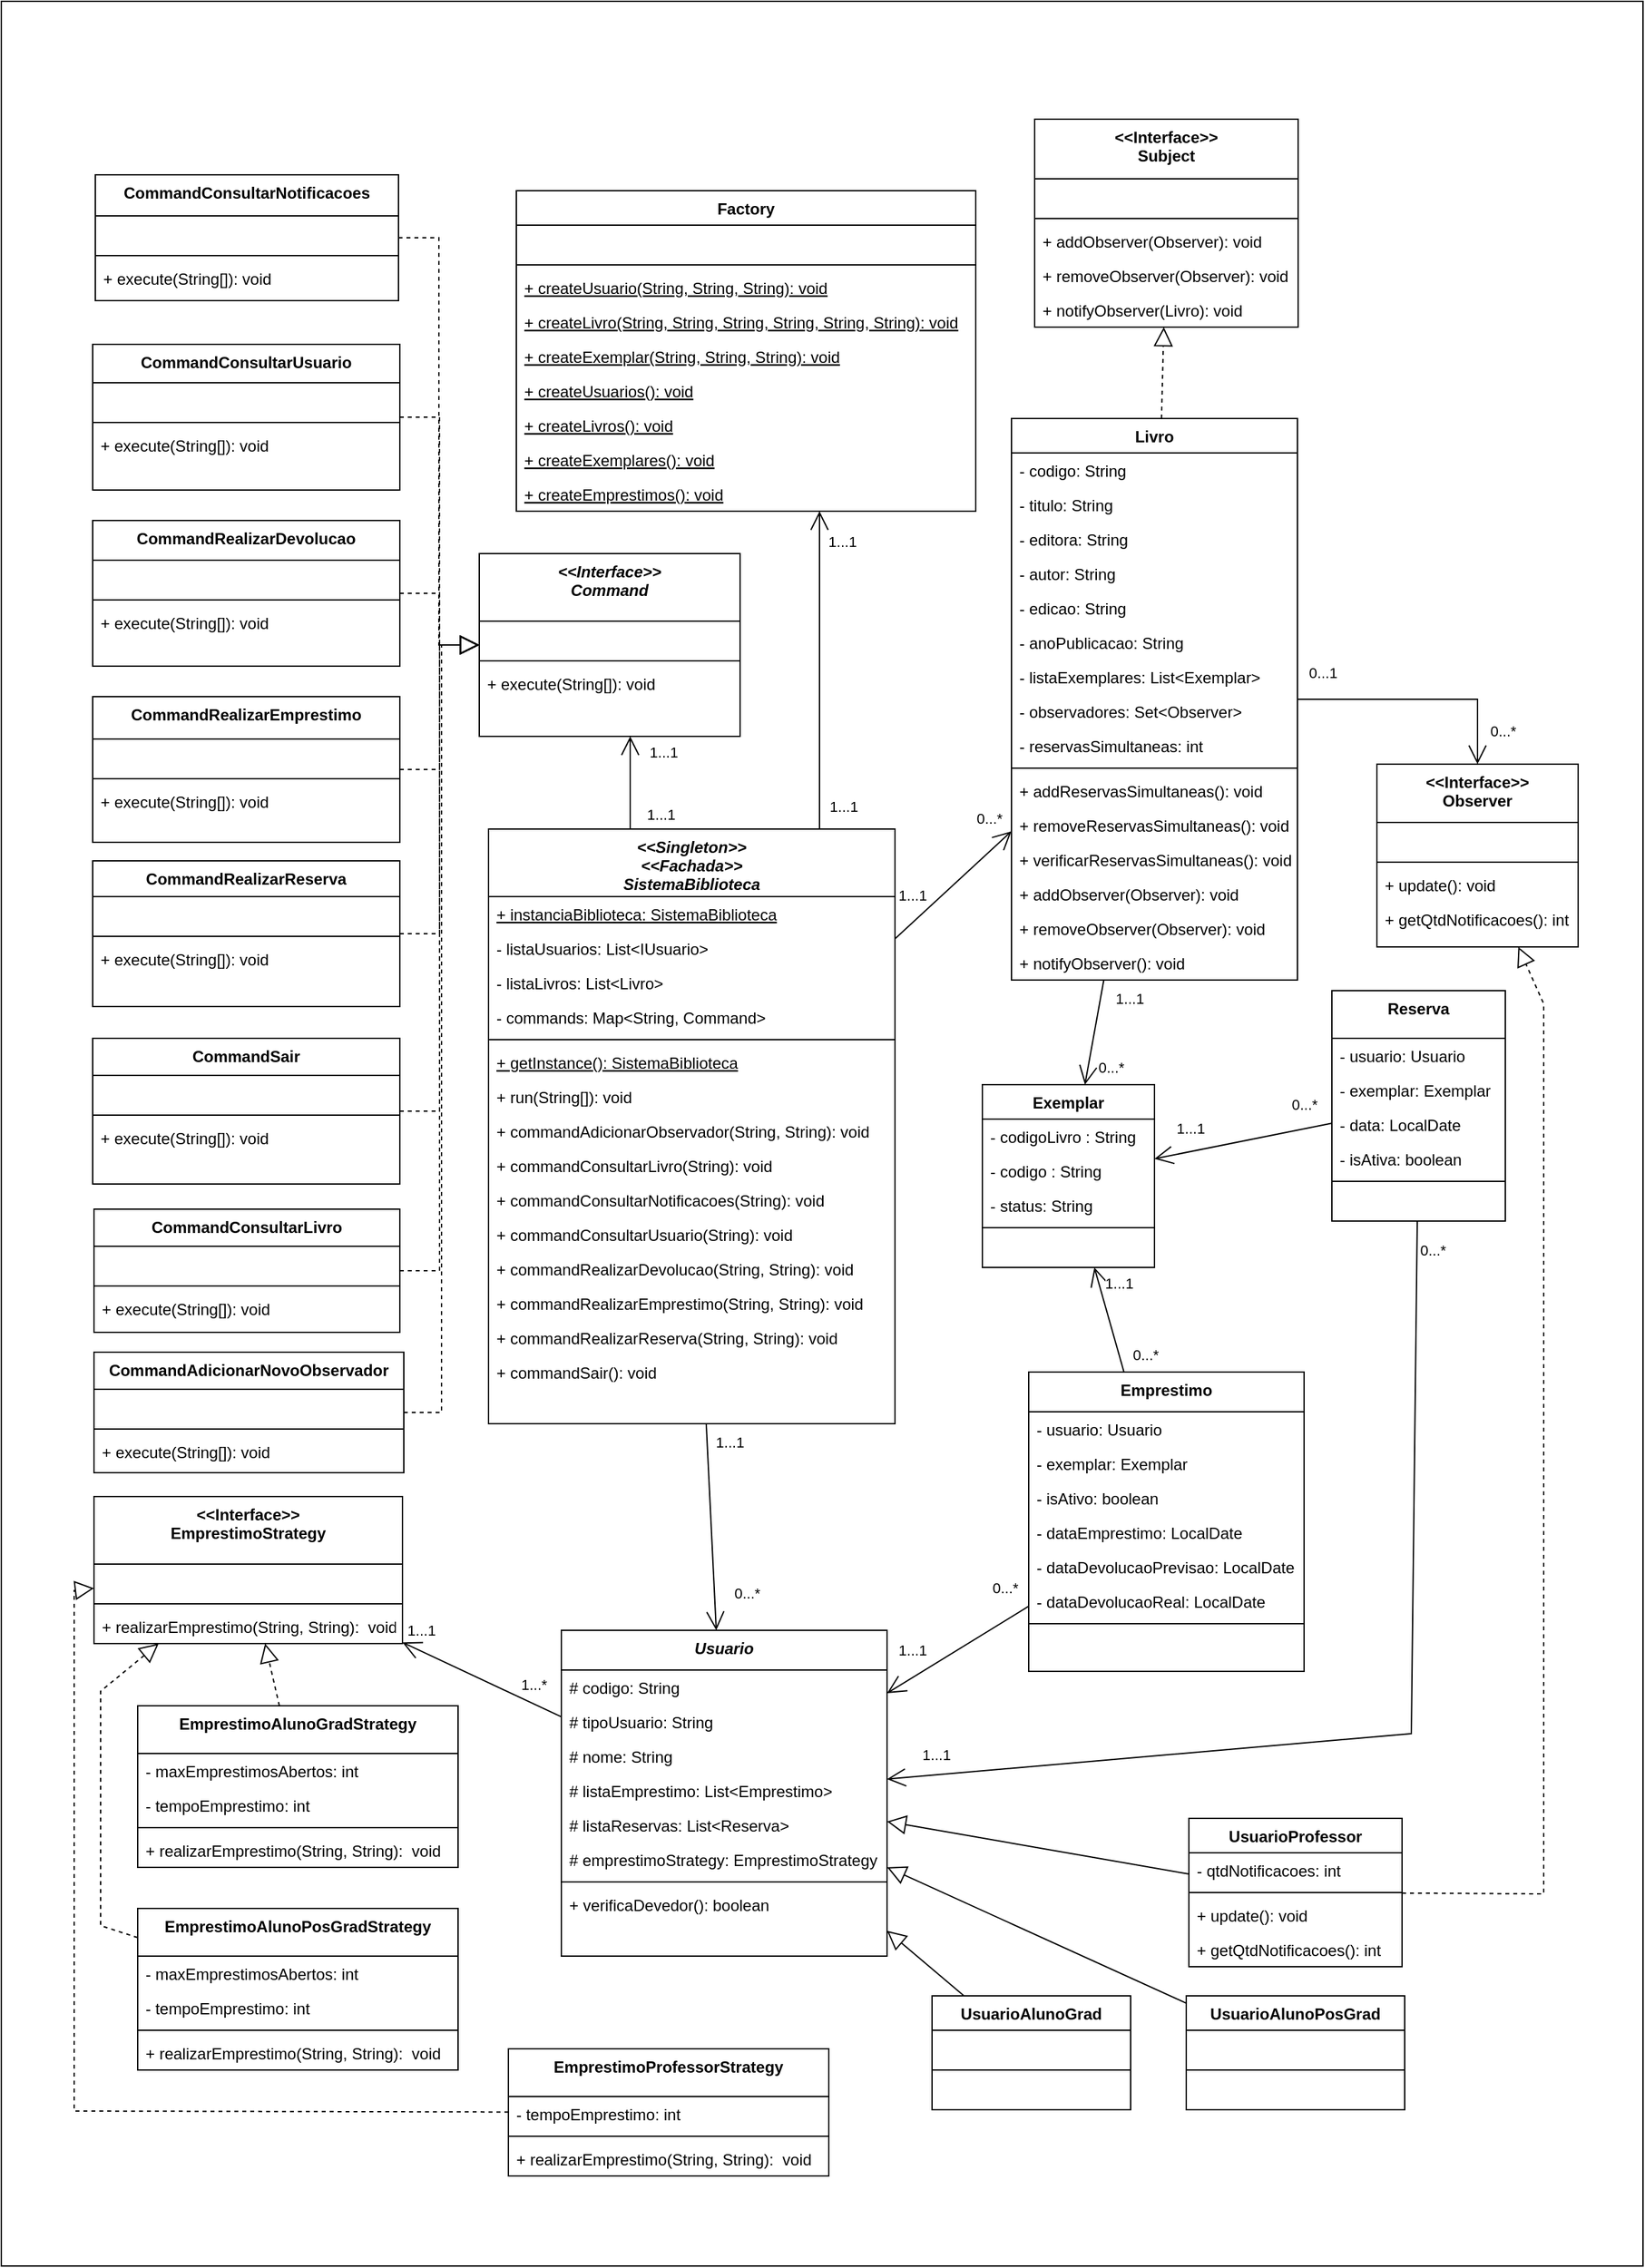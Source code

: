 <mxfile version="21.6.1" type="device">
  <diagram id="C5RBs43oDa-KdzZeNtuy" name="Page-1">
    <mxGraphModel dx="674" dy="1181" grid="0" gridSize="10" guides="1" tooltips="1" connect="1" arrows="1" fold="1" page="1" pageScale="1" pageWidth="1654" pageHeight="2336" math="0" shadow="0">
      <root>
        <mxCell id="WIyWlLk6GJQsqaUBKTNV-0" />
        <mxCell id="WIyWlLk6GJQsqaUBKTNV-1" parent="WIyWlLk6GJQsqaUBKTNV-0" />
        <mxCell id="RIKBiR-FdHJDt9oofBCa-11" value="" style="rounded=0;whiteSpace=wrap;html=1;" parent="WIyWlLk6GJQsqaUBKTNV-1" vertex="1">
          <mxGeometry x="207" y="313" width="1240" height="1710" as="geometry" />
        </mxCell>
        <mxCell id="M-NeAkC2m4nGX7HUwaiX-9" value="Livro" style="swimlane;fontStyle=1;align=center;verticalAlign=top;childLayout=stackLayout;horizontal=1;startSize=26;horizontalStack=0;resizeParent=1;resizeLast=0;collapsible=1;marginBottom=0;rounded=0;shadow=0;strokeWidth=1;" parent="WIyWlLk6GJQsqaUBKTNV-1" vertex="1">
          <mxGeometry x="970" y="628" width="216" height="424" as="geometry">
            <mxRectangle x="550" y="140" width="160" height="26" as="alternateBounds" />
          </mxGeometry>
        </mxCell>
        <mxCell id="M-NeAkC2m4nGX7HUwaiX-10" value="- codigo: String" style="text;align=left;verticalAlign=top;spacingLeft=4;spacingRight=4;overflow=hidden;rotatable=0;points=[[0,0.5],[1,0.5]];portConstraint=eastwest;rounded=0;shadow=0;html=0;" parent="M-NeAkC2m4nGX7HUwaiX-9" vertex="1">
          <mxGeometry y="26" width="216" height="26" as="geometry" />
        </mxCell>
        <mxCell id="M-NeAkC2m4nGX7HUwaiX-16" value="- titulo: String" style="text;align=left;verticalAlign=top;spacingLeft=4;spacingRight=4;overflow=hidden;rotatable=0;points=[[0,0.5],[1,0.5]];portConstraint=eastwest;rounded=0;shadow=0;html=0;" parent="M-NeAkC2m4nGX7HUwaiX-9" vertex="1">
          <mxGeometry y="52" width="216" height="26" as="geometry" />
        </mxCell>
        <mxCell id="M-NeAkC2m4nGX7HUwaiX-17" value="- editora: String" style="text;align=left;verticalAlign=top;spacingLeft=4;spacingRight=4;overflow=hidden;rotatable=0;points=[[0,0.5],[1,0.5]];portConstraint=eastwest;rounded=0;shadow=0;html=0;" parent="M-NeAkC2m4nGX7HUwaiX-9" vertex="1">
          <mxGeometry y="78" width="216" height="26" as="geometry" />
        </mxCell>
        <mxCell id="M-NeAkC2m4nGX7HUwaiX-27" value="- autor: String" style="text;align=left;verticalAlign=top;spacingLeft=4;spacingRight=4;overflow=hidden;rotatable=0;points=[[0,0.5],[1,0.5]];portConstraint=eastwest;rounded=0;shadow=0;html=0;" parent="M-NeAkC2m4nGX7HUwaiX-9" vertex="1">
          <mxGeometry y="104" width="216" height="26" as="geometry" />
        </mxCell>
        <mxCell id="M-NeAkC2m4nGX7HUwaiX-28" value="- edicao: String" style="text;align=left;verticalAlign=top;spacingLeft=4;spacingRight=4;overflow=hidden;rotatable=0;points=[[0,0.5],[1,0.5]];portConstraint=eastwest;rounded=0;shadow=0;html=0;" parent="M-NeAkC2m4nGX7HUwaiX-9" vertex="1">
          <mxGeometry y="130" width="216" height="26" as="geometry" />
        </mxCell>
        <mxCell id="M-NeAkC2m4nGX7HUwaiX-29" value="- anoPublicacao: String" style="text;align=left;verticalAlign=top;spacingLeft=4;spacingRight=4;overflow=hidden;rotatable=0;points=[[0,0.5],[1,0.5]];portConstraint=eastwest;rounded=0;shadow=0;html=0;" parent="M-NeAkC2m4nGX7HUwaiX-9" vertex="1">
          <mxGeometry y="156" width="216" height="26" as="geometry" />
        </mxCell>
        <mxCell id="RIKBiR-FdHJDt9oofBCa-0" value="- listaExemplares: List&lt;Exemplar&gt;" style="text;align=left;verticalAlign=top;spacingLeft=4;spacingRight=4;overflow=hidden;rotatable=0;points=[[0,0.5],[1,0.5]];portConstraint=eastwest;rounded=0;shadow=0;html=0;" parent="M-NeAkC2m4nGX7HUwaiX-9" vertex="1">
          <mxGeometry y="182" width="216" height="26" as="geometry" />
        </mxCell>
        <mxCell id="fqb2mtGp8k7TycbTAKJE-134" value="- observadores: Set&lt;Observer&gt;" style="text;align=left;verticalAlign=top;spacingLeft=4;spacingRight=4;overflow=hidden;rotatable=0;points=[[0,0.5],[1,0.5]];portConstraint=eastwest;rounded=0;shadow=0;html=0;" parent="M-NeAkC2m4nGX7HUwaiX-9" vertex="1">
          <mxGeometry y="208" width="216" height="26" as="geometry" />
        </mxCell>
        <mxCell id="fqb2mtGp8k7TycbTAKJE-135" value="- reservasSimultaneas: int" style="text;align=left;verticalAlign=top;spacingLeft=4;spacingRight=4;overflow=hidden;rotatable=0;points=[[0,0.5],[1,0.5]];portConstraint=eastwest;rounded=0;shadow=0;html=0;" parent="M-NeAkC2m4nGX7HUwaiX-9" vertex="1">
          <mxGeometry y="234" width="216" height="26" as="geometry" />
        </mxCell>
        <mxCell id="M-NeAkC2m4nGX7HUwaiX-11" value="" style="line;html=1;strokeWidth=1;align=left;verticalAlign=middle;spacingTop=-1;spacingLeft=3;spacingRight=3;rotatable=0;labelPosition=right;points=[];portConstraint=eastwest;" parent="M-NeAkC2m4nGX7HUwaiX-9" vertex="1">
          <mxGeometry y="260" width="216" height="8" as="geometry" />
        </mxCell>
        <mxCell id="FVMWcMk0apv-G1_Z8tLz-26" value="+ addReservasSimultaneas(): void" style="text;align=left;verticalAlign=top;spacingLeft=4;spacingRight=4;overflow=hidden;rotatable=0;points=[[0,0.5],[1,0.5]];portConstraint=eastwest;fontStyle=0" parent="M-NeAkC2m4nGX7HUwaiX-9" vertex="1">
          <mxGeometry y="268" width="216" height="26" as="geometry" />
        </mxCell>
        <mxCell id="FVMWcMk0apv-G1_Z8tLz-27" value="+ removeReservasSimultaneas(): void" style="text;align=left;verticalAlign=top;spacingLeft=4;spacingRight=4;overflow=hidden;rotatable=0;points=[[0,0.5],[1,0.5]];portConstraint=eastwest;fontStyle=0" parent="M-NeAkC2m4nGX7HUwaiX-9" vertex="1">
          <mxGeometry y="294" width="216" height="26" as="geometry" />
        </mxCell>
        <mxCell id="FVMWcMk0apv-G1_Z8tLz-28" value="+ verificarReservasSimultaneas(): void" style="text;align=left;verticalAlign=top;spacingLeft=4;spacingRight=4;overflow=hidden;rotatable=0;points=[[0,0.5],[1,0.5]];portConstraint=eastwest;fontStyle=0" parent="M-NeAkC2m4nGX7HUwaiX-9" vertex="1">
          <mxGeometry y="320" width="216" height="26" as="geometry" />
        </mxCell>
        <mxCell id="FVMWcMk0apv-G1_Z8tLz-29" value="+ addObserver(Observer): void" style="text;align=left;verticalAlign=top;spacingLeft=4;spacingRight=4;overflow=hidden;rotatable=0;points=[[0,0.5],[1,0.5]];portConstraint=eastwest;fontStyle=0" parent="M-NeAkC2m4nGX7HUwaiX-9" vertex="1">
          <mxGeometry y="346" width="216" height="26" as="geometry" />
        </mxCell>
        <mxCell id="FVMWcMk0apv-G1_Z8tLz-30" value="+ removeObserver(Observer): void" style="text;align=left;verticalAlign=top;spacingLeft=4;spacingRight=4;overflow=hidden;rotatable=0;points=[[0,0.5],[1,0.5]];portConstraint=eastwest;fontStyle=0" parent="M-NeAkC2m4nGX7HUwaiX-9" vertex="1">
          <mxGeometry y="372" width="216" height="26" as="geometry" />
        </mxCell>
        <mxCell id="FVMWcMk0apv-G1_Z8tLz-31" value="+ notifyObserver(): void" style="text;align=left;verticalAlign=top;spacingLeft=4;spacingRight=4;overflow=hidden;rotatable=0;points=[[0,0.5],[1,0.5]];portConstraint=eastwest;fontStyle=0" parent="M-NeAkC2m4nGX7HUwaiX-9" vertex="1">
          <mxGeometry y="398" width="216" height="26" as="geometry" />
        </mxCell>
        <mxCell id="MtVjQjLznADQQLDuYncj-17" value="CommandAdicionarNovoObservador" style="swimlane;fontStyle=1;align=center;verticalAlign=top;childLayout=stackLayout;horizontal=1;startSize=28;horizontalStack=0;resizeParent=1;resizeLast=0;collapsible=1;marginBottom=0;rounded=0;shadow=0;strokeWidth=1;" parent="WIyWlLk6GJQsqaUBKTNV-1" vertex="1">
          <mxGeometry x="277" y="1333" width="234" height="91" as="geometry">
            <mxRectangle x="30" y="360" width="160" height="26" as="alternateBounds" />
          </mxGeometry>
        </mxCell>
        <mxCell id="FVMWcMk0apv-G1_Z8tLz-66" value=" " style="text;align=left;verticalAlign=top;spacingLeft=4;spacingRight=4;overflow=hidden;rotatable=0;points=[[0,0.5],[1,0.5]];portConstraint=eastwest;" parent="MtVjQjLznADQQLDuYncj-17" vertex="1">
          <mxGeometry y="28" width="234" height="26" as="geometry" />
        </mxCell>
        <mxCell id="MtVjQjLznADQQLDuYncj-20" value="" style="line;html=1;strokeWidth=1;align=left;verticalAlign=middle;spacingTop=-1;spacingLeft=3;spacingRight=3;rotatable=0;labelPosition=right;points=[];portConstraint=eastwest;" parent="MtVjQjLznADQQLDuYncj-17" vertex="1">
          <mxGeometry y="54" width="234" height="8" as="geometry" />
        </mxCell>
        <mxCell id="MtVjQjLznADQQLDuYncj-21" value="+ execute(String[]): void" style="text;align=left;verticalAlign=top;spacingLeft=4;spacingRight=4;overflow=hidden;rotatable=0;points=[[0,0.5],[1,0.5]];portConstraint=eastwest;fontStyle=0" parent="MtVjQjLznADQQLDuYncj-17" vertex="1">
          <mxGeometry y="62" width="234" height="26" as="geometry" />
        </mxCell>
        <mxCell id="MtVjQjLznADQQLDuYncj-23" value="&lt;&lt;Interface&gt;&gt;&#xa;Command" style="swimlane;fontStyle=3;align=center;verticalAlign=top;childLayout=stackLayout;horizontal=1;startSize=51;horizontalStack=0;resizeParent=1;resizeLast=0;collapsible=1;marginBottom=0;rounded=0;shadow=0;strokeWidth=1;" parent="WIyWlLk6GJQsqaUBKTNV-1" vertex="1">
          <mxGeometry x="568" y="730" width="197" height="138" as="geometry">
            <mxRectangle x="30" y="360" width="160" height="26" as="alternateBounds" />
          </mxGeometry>
        </mxCell>
        <mxCell id="MtVjQjLznADQQLDuYncj-24" value=" " style="text;align=left;verticalAlign=top;spacingLeft=4;spacingRight=4;overflow=hidden;rotatable=0;points=[[0,0.5],[1,0.5]];portConstraint=eastwest;" parent="MtVjQjLznADQQLDuYncj-23" vertex="1">
          <mxGeometry y="51" width="197" height="26" as="geometry" />
        </mxCell>
        <mxCell id="MtVjQjLznADQQLDuYncj-26" value="" style="line;html=1;strokeWidth=1;align=left;verticalAlign=middle;spacingTop=-1;spacingLeft=3;spacingRight=3;rotatable=0;labelPosition=right;points=[];portConstraint=eastwest;" parent="MtVjQjLznADQQLDuYncj-23" vertex="1">
          <mxGeometry y="77" width="197" height="8" as="geometry" />
        </mxCell>
        <mxCell id="MtVjQjLznADQQLDuYncj-27" value="+ execute(String[]): void" style="text;align=left;verticalAlign=top;spacingLeft=4;spacingRight=4;overflow=hidden;rotatable=0;points=[[0,0.5],[1,0.5]];portConstraint=eastwest;fontStyle=0" parent="MtVjQjLznADQQLDuYncj-23" vertex="1">
          <mxGeometry y="85" width="197" height="26" as="geometry" />
        </mxCell>
        <mxCell id="MtVjQjLznADQQLDuYncj-28" value=" " style="text;align=left;verticalAlign=top;spacingLeft=4;spacingRight=4;overflow=hidden;rotatable=0;points=[[0,0.5],[1,0.5]];portConstraint=eastwest;" parent="MtVjQjLznADQQLDuYncj-23" vertex="1">
          <mxGeometry y="111" width="197" height="26" as="geometry" />
        </mxCell>
        <mxCell id="cFZcCsAZOapWqEomhNYO-0" value="" style="endArrow=block;dashed=1;endFill=0;endSize=12;html=1;rounded=0;edgeStyle=elbowEdgeStyle;" parent="WIyWlLk6GJQsqaUBKTNV-1" source="MtVjQjLznADQQLDuYncj-17" target="MtVjQjLznADQQLDuYncj-23" edge="1">
          <mxGeometry width="160" relative="1" as="geometry">
            <mxPoint x="369" y="874" as="sourcePoint" />
            <mxPoint x="831" y="615" as="targetPoint" />
          </mxGeometry>
        </mxCell>
        <mxCell id="cFZcCsAZOapWqEomhNYO-1" value="CommandConsultarLivro" style="swimlane;fontStyle=1;align=center;verticalAlign=top;childLayout=stackLayout;horizontal=1;startSize=28;horizontalStack=0;resizeParent=1;resizeLast=0;collapsible=1;marginBottom=0;rounded=0;shadow=0;strokeWidth=1;" parent="WIyWlLk6GJQsqaUBKTNV-1" vertex="1">
          <mxGeometry x="277" y="1225" width="231" height="93" as="geometry">
            <mxRectangle x="30" y="360" width="160" height="26" as="alternateBounds" />
          </mxGeometry>
        </mxCell>
        <mxCell id="FVMWcMk0apv-G1_Z8tLz-65" value=" " style="text;align=left;verticalAlign=top;spacingLeft=4;spacingRight=4;overflow=hidden;rotatable=0;points=[[0,0.5],[1,0.5]];portConstraint=eastwest;" parent="cFZcCsAZOapWqEomhNYO-1" vertex="1">
          <mxGeometry y="28" width="231" height="26" as="geometry" />
        </mxCell>
        <mxCell id="cFZcCsAZOapWqEomhNYO-2" value="" style="line;html=1;strokeWidth=1;align=left;verticalAlign=middle;spacingTop=-1;spacingLeft=3;spacingRight=3;rotatable=0;labelPosition=right;points=[];portConstraint=eastwest;" parent="cFZcCsAZOapWqEomhNYO-1" vertex="1">
          <mxGeometry y="54" width="231" height="8" as="geometry" />
        </mxCell>
        <mxCell id="cFZcCsAZOapWqEomhNYO-3" value="+ execute(String[]): void" style="text;align=left;verticalAlign=top;spacingLeft=4;spacingRight=4;overflow=hidden;rotatable=0;points=[[0,0.5],[1,0.5]];portConstraint=eastwest;fontStyle=0" parent="cFZcCsAZOapWqEomhNYO-1" vertex="1">
          <mxGeometry y="62" width="231" height="26" as="geometry" />
        </mxCell>
        <mxCell id="cFZcCsAZOapWqEomhNYO-4" value="CommandConsultarNotificacoes" style="swimlane;fontStyle=1;align=center;verticalAlign=top;childLayout=stackLayout;horizontal=1;startSize=31;horizontalStack=0;resizeParent=1;resizeLast=0;collapsible=1;marginBottom=0;rounded=0;shadow=0;strokeWidth=1;" parent="WIyWlLk6GJQsqaUBKTNV-1" vertex="1">
          <mxGeometry x="278" y="444" width="229" height="95" as="geometry">
            <mxRectangle x="30" y="360" width="160" height="26" as="alternateBounds" />
          </mxGeometry>
        </mxCell>
        <mxCell id="FVMWcMk0apv-G1_Z8tLz-64" value=" " style="text;align=left;verticalAlign=top;spacingLeft=4;spacingRight=4;overflow=hidden;rotatable=0;points=[[0,0.5],[1,0.5]];portConstraint=eastwest;" parent="cFZcCsAZOapWqEomhNYO-4" vertex="1">
          <mxGeometry y="31" width="229" height="26" as="geometry" />
        </mxCell>
        <mxCell id="cFZcCsAZOapWqEomhNYO-5" value="" style="line;html=1;strokeWidth=1;align=left;verticalAlign=middle;spacingTop=-1;spacingLeft=3;spacingRight=3;rotatable=0;labelPosition=right;points=[];portConstraint=eastwest;" parent="cFZcCsAZOapWqEomhNYO-4" vertex="1">
          <mxGeometry y="57" width="229" height="8" as="geometry" />
        </mxCell>
        <mxCell id="cFZcCsAZOapWqEomhNYO-6" value="+ execute(String[]): void" style="text;align=left;verticalAlign=top;spacingLeft=4;spacingRight=4;overflow=hidden;rotatable=0;points=[[0,0.5],[1,0.5]];portConstraint=eastwest;fontStyle=0" parent="cFZcCsAZOapWqEomhNYO-4" vertex="1">
          <mxGeometry y="65" width="229" height="26" as="geometry" />
        </mxCell>
        <mxCell id="cFZcCsAZOapWqEomhNYO-7" value="CommandConsultarUsuario" style="swimlane;fontStyle=1;align=center;verticalAlign=top;childLayout=stackLayout;horizontal=1;startSize=29;horizontalStack=0;resizeParent=1;resizeLast=0;collapsible=1;marginBottom=0;rounded=0;shadow=0;strokeWidth=1;" parent="WIyWlLk6GJQsqaUBKTNV-1" vertex="1">
          <mxGeometry x="276" y="572" width="232" height="110" as="geometry">
            <mxRectangle x="30" y="360" width="160" height="26" as="alternateBounds" />
          </mxGeometry>
        </mxCell>
        <mxCell id="FVMWcMk0apv-G1_Z8tLz-63" value=" " style="text;align=left;verticalAlign=top;spacingLeft=4;spacingRight=4;overflow=hidden;rotatable=0;points=[[0,0.5],[1,0.5]];portConstraint=eastwest;" parent="cFZcCsAZOapWqEomhNYO-7" vertex="1">
          <mxGeometry y="29" width="232" height="26" as="geometry" />
        </mxCell>
        <mxCell id="cFZcCsAZOapWqEomhNYO-8" value="" style="line;html=1;strokeWidth=1;align=left;verticalAlign=middle;spacingTop=-1;spacingLeft=3;spacingRight=3;rotatable=0;labelPosition=right;points=[];portConstraint=eastwest;" parent="cFZcCsAZOapWqEomhNYO-7" vertex="1">
          <mxGeometry y="55" width="232" height="8" as="geometry" />
        </mxCell>
        <mxCell id="cFZcCsAZOapWqEomhNYO-9" value="+ execute(String[]): void" style="text;align=left;verticalAlign=top;spacingLeft=4;spacingRight=4;overflow=hidden;rotatable=0;points=[[0,0.5],[1,0.5]];portConstraint=eastwest;fontStyle=0" parent="cFZcCsAZOapWqEomhNYO-7" vertex="1">
          <mxGeometry y="63" width="232" height="26" as="geometry" />
        </mxCell>
        <mxCell id="cFZcCsAZOapWqEomhNYO-10" value="CommandRealizarDevolucao" style="swimlane;fontStyle=1;align=center;verticalAlign=top;childLayout=stackLayout;horizontal=1;startSize=30;horizontalStack=0;resizeParent=1;resizeLast=0;collapsible=1;marginBottom=0;rounded=0;shadow=0;strokeWidth=1;" parent="WIyWlLk6GJQsqaUBKTNV-1" vertex="1">
          <mxGeometry x="276" y="705" width="232" height="110" as="geometry">
            <mxRectangle x="30" y="360" width="160" height="26" as="alternateBounds" />
          </mxGeometry>
        </mxCell>
        <mxCell id="FVMWcMk0apv-G1_Z8tLz-62" value=" " style="text;align=left;verticalAlign=top;spacingLeft=4;spacingRight=4;overflow=hidden;rotatable=0;points=[[0,0.5],[1,0.5]];portConstraint=eastwest;" parent="cFZcCsAZOapWqEomhNYO-10" vertex="1">
          <mxGeometry y="30" width="232" height="26" as="geometry" />
        </mxCell>
        <mxCell id="cFZcCsAZOapWqEomhNYO-11" value="" style="line;html=1;strokeWidth=1;align=left;verticalAlign=middle;spacingTop=-1;spacingLeft=3;spacingRight=3;rotatable=0;labelPosition=right;points=[];portConstraint=eastwest;" parent="cFZcCsAZOapWqEomhNYO-10" vertex="1">
          <mxGeometry y="56" width="232" height="8" as="geometry" />
        </mxCell>
        <mxCell id="cFZcCsAZOapWqEomhNYO-12" value="+ execute(String[]): void" style="text;align=left;verticalAlign=top;spacingLeft=4;spacingRight=4;overflow=hidden;rotatable=0;points=[[0,0.5],[1,0.5]];portConstraint=eastwest;fontStyle=0" parent="cFZcCsAZOapWqEomhNYO-10" vertex="1">
          <mxGeometry y="64" width="232" height="26" as="geometry" />
        </mxCell>
        <mxCell id="cFZcCsAZOapWqEomhNYO-13" value="CommandRealizarEmprestimo" style="swimlane;fontStyle=1;align=center;verticalAlign=top;childLayout=stackLayout;horizontal=1;startSize=32;horizontalStack=0;resizeParent=1;resizeLast=0;collapsible=1;marginBottom=0;rounded=0;shadow=0;strokeWidth=1;" parent="WIyWlLk6GJQsqaUBKTNV-1" vertex="1">
          <mxGeometry x="276" y="838" width="232" height="110" as="geometry">
            <mxRectangle x="30" y="360" width="160" height="26" as="alternateBounds" />
          </mxGeometry>
        </mxCell>
        <mxCell id="FVMWcMk0apv-G1_Z8tLz-67" value=" " style="text;align=left;verticalAlign=top;spacingLeft=4;spacingRight=4;overflow=hidden;rotatable=0;points=[[0,0.5],[1,0.5]];portConstraint=eastwest;" parent="cFZcCsAZOapWqEomhNYO-13" vertex="1">
          <mxGeometry y="32" width="232" height="26" as="geometry" />
        </mxCell>
        <mxCell id="cFZcCsAZOapWqEomhNYO-14" value="" style="line;html=1;strokeWidth=1;align=left;verticalAlign=middle;spacingTop=-1;spacingLeft=3;spacingRight=3;rotatable=0;labelPosition=right;points=[];portConstraint=eastwest;" parent="cFZcCsAZOapWqEomhNYO-13" vertex="1">
          <mxGeometry y="58" width="232" height="8" as="geometry" />
        </mxCell>
        <mxCell id="cFZcCsAZOapWqEomhNYO-15" value="+ execute(String[]): void" style="text;align=left;verticalAlign=top;spacingLeft=4;spacingRight=4;overflow=hidden;rotatable=0;points=[[0,0.5],[1,0.5]];portConstraint=eastwest;fontStyle=0" parent="cFZcCsAZOapWqEomhNYO-13" vertex="1">
          <mxGeometry y="66" width="232" height="26" as="geometry" />
        </mxCell>
        <mxCell id="cFZcCsAZOapWqEomhNYO-16" value="CommandRealizarReserva" style="swimlane;fontStyle=1;align=center;verticalAlign=top;childLayout=stackLayout;horizontal=1;startSize=27;horizontalStack=0;resizeParent=1;resizeLast=0;collapsible=1;marginBottom=0;rounded=0;shadow=0;strokeWidth=1;" parent="WIyWlLk6GJQsqaUBKTNV-1" vertex="1">
          <mxGeometry x="276" y="962" width="232" height="110" as="geometry">
            <mxRectangle x="30" y="360" width="160" height="26" as="alternateBounds" />
          </mxGeometry>
        </mxCell>
        <mxCell id="FVMWcMk0apv-G1_Z8tLz-68" value=" " style="text;align=left;verticalAlign=top;spacingLeft=4;spacingRight=4;overflow=hidden;rotatable=0;points=[[0,0.5],[1,0.5]];portConstraint=eastwest;" parent="cFZcCsAZOapWqEomhNYO-16" vertex="1">
          <mxGeometry y="27" width="232" height="26" as="geometry" />
        </mxCell>
        <mxCell id="cFZcCsAZOapWqEomhNYO-17" value="" style="line;html=1;strokeWidth=1;align=left;verticalAlign=middle;spacingTop=-1;spacingLeft=3;spacingRight=3;rotatable=0;labelPosition=right;points=[];portConstraint=eastwest;" parent="cFZcCsAZOapWqEomhNYO-16" vertex="1">
          <mxGeometry y="53" width="232" height="8" as="geometry" />
        </mxCell>
        <mxCell id="cFZcCsAZOapWqEomhNYO-18" value="+ execute(String[]): void" style="text;align=left;verticalAlign=top;spacingLeft=4;spacingRight=4;overflow=hidden;rotatable=0;points=[[0,0.5],[1,0.5]];portConstraint=eastwest;fontStyle=0" parent="cFZcCsAZOapWqEomhNYO-16" vertex="1">
          <mxGeometry y="61" width="232" height="26" as="geometry" />
        </mxCell>
        <mxCell id="cFZcCsAZOapWqEomhNYO-19" value="CommandSair" style="swimlane;fontStyle=1;align=center;verticalAlign=top;childLayout=stackLayout;horizontal=1;startSize=28;horizontalStack=0;resizeParent=1;resizeLast=0;collapsible=1;marginBottom=0;rounded=0;shadow=0;strokeWidth=1;" parent="WIyWlLk6GJQsqaUBKTNV-1" vertex="1">
          <mxGeometry x="276" y="1096" width="232" height="110" as="geometry">
            <mxRectangle x="30" y="360" width="160" height="26" as="alternateBounds" />
          </mxGeometry>
        </mxCell>
        <mxCell id="FVMWcMk0apv-G1_Z8tLz-69" value=" " style="text;align=left;verticalAlign=top;spacingLeft=4;spacingRight=4;overflow=hidden;rotatable=0;points=[[0,0.5],[1,0.5]];portConstraint=eastwest;" parent="cFZcCsAZOapWqEomhNYO-19" vertex="1">
          <mxGeometry y="28" width="232" height="26" as="geometry" />
        </mxCell>
        <mxCell id="cFZcCsAZOapWqEomhNYO-20" value="" style="line;html=1;strokeWidth=1;align=left;verticalAlign=middle;spacingTop=-1;spacingLeft=3;spacingRight=3;rotatable=0;labelPosition=right;points=[];portConstraint=eastwest;" parent="cFZcCsAZOapWqEomhNYO-19" vertex="1">
          <mxGeometry y="54" width="232" height="8" as="geometry" />
        </mxCell>
        <mxCell id="cFZcCsAZOapWqEomhNYO-21" value="+ execute(String[]): void" style="text;align=left;verticalAlign=top;spacingLeft=4;spacingRight=4;overflow=hidden;rotatable=0;points=[[0,0.5],[1,0.5]];portConstraint=eastwest;fontStyle=0" parent="cFZcCsAZOapWqEomhNYO-19" vertex="1">
          <mxGeometry y="62" width="232" height="26" as="geometry" />
        </mxCell>
        <mxCell id="cFZcCsAZOapWqEomhNYO-22" value="" style="endArrow=block;dashed=1;endFill=0;endSize=12;html=1;rounded=0;edgeStyle=elbowEdgeStyle;" parent="WIyWlLk6GJQsqaUBKTNV-1" source="cFZcCsAZOapWqEomhNYO-1" target="MtVjQjLznADQQLDuYncj-23" edge="1">
          <mxGeometry width="160" relative="1" as="geometry">
            <mxPoint x="731" y="699" as="sourcePoint" />
            <mxPoint x="725" y="602" as="targetPoint" />
          </mxGeometry>
        </mxCell>
        <mxCell id="cFZcCsAZOapWqEomhNYO-23" value="" style="endArrow=block;dashed=1;endFill=0;endSize=12;html=1;rounded=0;edgeStyle=elbowEdgeStyle;" parent="WIyWlLk6GJQsqaUBKTNV-1" source="cFZcCsAZOapWqEomhNYO-4" target="MtVjQjLznADQQLDuYncj-23" edge="1">
          <mxGeometry width="160" relative="1" as="geometry">
            <mxPoint x="632" y="699" as="sourcePoint" />
            <mxPoint x="553" y="610" as="targetPoint" />
          </mxGeometry>
        </mxCell>
        <mxCell id="cFZcCsAZOapWqEomhNYO-24" value="" style="endArrow=block;dashed=1;endFill=0;endSize=12;html=1;rounded=0;edgeStyle=elbowEdgeStyle;" parent="WIyWlLk6GJQsqaUBKTNV-1" source="cFZcCsAZOapWqEomhNYO-7" target="MtVjQjLznADQQLDuYncj-23" edge="1">
          <mxGeometry width="160" relative="1" as="geometry">
            <mxPoint x="560" y="663" as="sourcePoint" />
            <mxPoint x="425" y="743" as="targetPoint" />
          </mxGeometry>
        </mxCell>
        <mxCell id="cFZcCsAZOapWqEomhNYO-25" value="" style="endArrow=block;dashed=1;endFill=0;endSize=12;html=1;rounded=0;edgeStyle=elbowEdgeStyle;" parent="WIyWlLk6GJQsqaUBKTNV-1" source="cFZcCsAZOapWqEomhNYO-10" target="MtVjQjLznADQQLDuYncj-23" edge="1">
          <mxGeometry width="160" relative="1" as="geometry">
            <mxPoint x="558" y="851" as="sourcePoint" />
            <mxPoint x="505" y="826" as="targetPoint" />
          </mxGeometry>
        </mxCell>
        <mxCell id="cFZcCsAZOapWqEomhNYO-26" value="" style="endArrow=block;dashed=1;endFill=0;endSize=12;html=1;rounded=0;edgeStyle=elbowEdgeStyle;" parent="WIyWlLk6GJQsqaUBKTNV-1" source="cFZcCsAZOapWqEomhNYO-13" target="MtVjQjLznADQQLDuYncj-23" edge="1">
          <mxGeometry width="160" relative="1" as="geometry">
            <mxPoint x="558" y="854" as="sourcePoint" />
            <mxPoint x="423" y="975" as="targetPoint" />
          </mxGeometry>
        </mxCell>
        <mxCell id="cFZcCsAZOapWqEomhNYO-27" value="" style="endArrow=block;dashed=1;endFill=0;endSize=12;html=1;rounded=0;edgeStyle=elbowEdgeStyle;" parent="WIyWlLk6GJQsqaUBKTNV-1" source="cFZcCsAZOapWqEomhNYO-16" target="MtVjQjLznADQQLDuYncj-23" edge="1">
          <mxGeometry width="160" relative="1" as="geometry">
            <mxPoint x="628" y="837" as="sourcePoint" />
            <mxPoint x="561" y="969" as="targetPoint" />
          </mxGeometry>
        </mxCell>
        <mxCell id="cFZcCsAZOapWqEomhNYO-28" value="" style="endArrow=block;dashed=1;endFill=0;endSize=12;html=1;rounded=0;edgeStyle=elbowEdgeStyle;" parent="WIyWlLk6GJQsqaUBKTNV-1" source="cFZcCsAZOapWqEomhNYO-19" target="MtVjQjLznADQQLDuYncj-23" edge="1">
          <mxGeometry width="160" relative="1" as="geometry">
            <mxPoint x="648" y="930" as="sourcePoint" />
            <mxPoint x="664" y="1145" as="targetPoint" />
          </mxGeometry>
        </mxCell>
        <mxCell id="fqb2mtGp8k7TycbTAKJE-2" value="Usuario" style="swimlane;fontStyle=3;align=center;verticalAlign=top;childLayout=stackLayout;horizontal=1;startSize=30;horizontalStack=0;resizeParent=1;resizeLast=0;collapsible=1;marginBottom=0;rounded=0;shadow=0;strokeWidth=1;" parent="WIyWlLk6GJQsqaUBKTNV-1" vertex="1">
          <mxGeometry x="630" y="1543" width="246" height="246" as="geometry">
            <mxRectangle x="30" y="360" width="160" height="26" as="alternateBounds" />
          </mxGeometry>
        </mxCell>
        <mxCell id="FVMWcMk0apv-G1_Z8tLz-32" value="# codigo: String" style="text;align=left;verticalAlign=top;spacingLeft=4;spacingRight=4;overflow=hidden;rotatable=0;points=[[0,0.5],[1,0.5]];portConstraint=eastwest;rounded=0;shadow=0;html=0;" parent="fqb2mtGp8k7TycbTAKJE-2" vertex="1">
          <mxGeometry y="30" width="246" height="26" as="geometry" />
        </mxCell>
        <mxCell id="FVMWcMk0apv-G1_Z8tLz-33" value="# tipoUsuario: String" style="text;align=left;verticalAlign=top;spacingLeft=4;spacingRight=4;overflow=hidden;rotatable=0;points=[[0,0.5],[1,0.5]];portConstraint=eastwest;rounded=0;shadow=0;html=0;" parent="fqb2mtGp8k7TycbTAKJE-2" vertex="1">
          <mxGeometry y="56" width="246" height="26" as="geometry" />
        </mxCell>
        <mxCell id="FVMWcMk0apv-G1_Z8tLz-34" value="# nome: String" style="text;align=left;verticalAlign=top;spacingLeft=4;spacingRight=4;overflow=hidden;rotatable=0;points=[[0,0.5],[1,0.5]];portConstraint=eastwest;rounded=0;shadow=0;html=0;" parent="fqb2mtGp8k7TycbTAKJE-2" vertex="1">
          <mxGeometry y="82" width="246" height="26" as="geometry" />
        </mxCell>
        <mxCell id="FVMWcMk0apv-G1_Z8tLz-118" value="# listaEmprestimo: List&lt;Emprestimo&gt;" style="text;align=left;verticalAlign=top;spacingLeft=4;spacingRight=4;overflow=hidden;rotatable=0;points=[[0,0.5],[1,0.5]];portConstraint=eastwest;" parent="fqb2mtGp8k7TycbTAKJE-2" vertex="1">
          <mxGeometry y="108" width="246" height="26" as="geometry" />
        </mxCell>
        <mxCell id="FVMWcMk0apv-G1_Z8tLz-117" value="# listaReservas: List&lt;Reserva&gt;" style="text;align=left;verticalAlign=top;spacingLeft=4;spacingRight=4;overflow=hidden;rotatable=0;points=[[0,0.5],[1,0.5]];portConstraint=eastwest;" parent="fqb2mtGp8k7TycbTAKJE-2" vertex="1">
          <mxGeometry y="134" width="246" height="26" as="geometry" />
        </mxCell>
        <mxCell id="FVMWcMk0apv-G1_Z8tLz-35" value="# emprestimoStrategy: EmprestimoStrategy" style="text;align=left;verticalAlign=top;spacingLeft=4;spacingRight=4;overflow=hidden;rotatable=0;points=[[0,0.5],[1,0.5]];portConstraint=eastwest;rounded=0;shadow=0;html=0;" parent="fqb2mtGp8k7TycbTAKJE-2" vertex="1">
          <mxGeometry y="160" width="246" height="26" as="geometry" />
        </mxCell>
        <mxCell id="fqb2mtGp8k7TycbTAKJE-3" value="" style="line;html=1;strokeWidth=1;align=left;verticalAlign=middle;spacingTop=-1;spacingLeft=3;spacingRight=3;rotatable=0;labelPosition=right;points=[];portConstraint=eastwest;" parent="fqb2mtGp8k7TycbTAKJE-2" vertex="1">
          <mxGeometry y="186" width="246" height="8" as="geometry" />
        </mxCell>
        <mxCell id="FVMWcMk0apv-G1_Z8tLz-130" value="+ verificaDevedor(): boolean" style="text;align=left;verticalAlign=top;spacingLeft=4;spacingRight=4;overflow=hidden;rotatable=0;points=[[0,0.5],[1,0.5]];portConstraint=eastwest;" parent="fqb2mtGp8k7TycbTAKJE-2" vertex="1">
          <mxGeometry y="194" width="246" height="26" as="geometry" />
        </mxCell>
        <mxCell id="FVMWcMk0apv-G1_Z8tLz-59" value=" " style="text;align=left;verticalAlign=top;spacingLeft=4;spacingRight=4;overflow=hidden;rotatable=0;points=[[0,0.5],[1,0.5]];portConstraint=eastwest;fontStyle=0" parent="fqb2mtGp8k7TycbTAKJE-2" vertex="1">
          <mxGeometry y="220" width="246" height="26" as="geometry" />
        </mxCell>
        <mxCell id="fqb2mtGp8k7TycbTAKJE-14" value="&lt;&lt;Singleton&gt;&gt;&#xa;&lt;&lt;Fachada&gt;&gt;&#xa;SistemaBiblioteca" style="swimlane;fontStyle=3;align=center;verticalAlign=top;childLayout=stackLayout;horizontal=1;startSize=51;horizontalStack=0;resizeParent=1;resizeLast=0;collapsible=1;marginBottom=0;rounded=0;shadow=0;strokeWidth=1;" parent="WIyWlLk6GJQsqaUBKTNV-1" vertex="1">
          <mxGeometry x="575" y="938" width="307" height="449" as="geometry">
            <mxRectangle x="30" y="360" width="160" height="26" as="alternateBounds" />
          </mxGeometry>
        </mxCell>
        <mxCell id="fqb2mtGp8k7TycbTAKJE-178" value="+ instanciaBiblioteca: SistemaBiblioteca" style="text;align=left;verticalAlign=top;spacingLeft=4;spacingRight=4;overflow=hidden;rotatable=0;points=[[0,0.5],[1,0.5]];portConstraint=eastwest;fontStyle=4" parent="fqb2mtGp8k7TycbTAKJE-14" vertex="1">
          <mxGeometry y="51" width="307" height="26" as="geometry" />
        </mxCell>
        <mxCell id="fqb2mtGp8k7TycbTAKJE-15" value="- listaUsuarios: List&lt;IUsuario&gt;" style="text;align=left;verticalAlign=top;spacingLeft=4;spacingRight=4;overflow=hidden;rotatable=0;points=[[0,0.5],[1,0.5]];portConstraint=eastwest;" parent="fqb2mtGp8k7TycbTAKJE-14" vertex="1">
          <mxGeometry y="77" width="307" height="26" as="geometry" />
        </mxCell>
        <mxCell id="fqb2mtGp8k7TycbTAKJE-177" value="- listaLivros: List&lt;Livro&gt;" style="text;align=left;verticalAlign=top;spacingLeft=4;spacingRight=4;overflow=hidden;rotatable=0;points=[[0,0.5],[1,0.5]];portConstraint=eastwest;" parent="fqb2mtGp8k7TycbTAKJE-14" vertex="1">
          <mxGeometry y="103" width="307" height="26" as="geometry" />
        </mxCell>
        <mxCell id="fqb2mtGp8k7TycbTAKJE-179" value="- commands: Map&lt;String, Command&gt;" style="text;align=left;verticalAlign=top;spacingLeft=4;spacingRight=4;overflow=hidden;rotatable=0;points=[[0,0.5],[1,0.5]];portConstraint=eastwest;" parent="fqb2mtGp8k7TycbTAKJE-14" vertex="1">
          <mxGeometry y="129" width="307" height="26" as="geometry" />
        </mxCell>
        <mxCell id="fqb2mtGp8k7TycbTAKJE-16" value="" style="line;html=1;strokeWidth=1;align=left;verticalAlign=middle;spacingTop=-1;spacingLeft=3;spacingRight=3;rotatable=0;labelPosition=right;points=[];portConstraint=eastwest;" parent="fqb2mtGp8k7TycbTAKJE-14" vertex="1">
          <mxGeometry y="155" width="307" height="8" as="geometry" />
        </mxCell>
        <mxCell id="fqb2mtGp8k7TycbTAKJE-17" value="+ getInstance(): SistemaBiblioteca" style="text;align=left;verticalAlign=top;spacingLeft=4;spacingRight=4;overflow=hidden;rotatable=0;points=[[0,0.5],[1,0.5]];portConstraint=eastwest;fontStyle=4" parent="fqb2mtGp8k7TycbTAKJE-14" vertex="1">
          <mxGeometry y="163" width="307" height="26" as="geometry" />
        </mxCell>
        <mxCell id="fqb2mtGp8k7TycbTAKJE-176" value="+ run(String[]): void" style="text;align=left;verticalAlign=top;spacingLeft=4;spacingRight=4;overflow=hidden;rotatable=0;points=[[0,0.5],[1,0.5]];portConstraint=eastwest;fontStyle=0" parent="fqb2mtGp8k7TycbTAKJE-14" vertex="1">
          <mxGeometry y="189" width="307" height="26" as="geometry" />
        </mxCell>
        <mxCell id="FVMWcMk0apv-G1_Z8tLz-119" value="+ commandAdicionarObservador(String, String): void" style="text;align=left;verticalAlign=top;spacingLeft=4;spacingRight=4;overflow=hidden;rotatable=0;points=[[0,0.5],[1,0.5]];portConstraint=eastwest;fontStyle=0" parent="fqb2mtGp8k7TycbTAKJE-14" vertex="1">
          <mxGeometry y="215" width="307" height="26" as="geometry" />
        </mxCell>
        <mxCell id="FVMWcMk0apv-G1_Z8tLz-120" value="+ commandConsultarLivro(String): void" style="text;align=left;verticalAlign=top;spacingLeft=4;spacingRight=4;overflow=hidden;rotatable=0;points=[[0,0.5],[1,0.5]];portConstraint=eastwest;fontStyle=0" parent="fqb2mtGp8k7TycbTAKJE-14" vertex="1">
          <mxGeometry y="241" width="307" height="26" as="geometry" />
        </mxCell>
        <mxCell id="FVMWcMk0apv-G1_Z8tLz-121" value="+ commandConsultarNotificacoes(String): void" style="text;align=left;verticalAlign=top;spacingLeft=4;spacingRight=4;overflow=hidden;rotatable=0;points=[[0,0.5],[1,0.5]];portConstraint=eastwest;fontStyle=0" parent="fqb2mtGp8k7TycbTAKJE-14" vertex="1">
          <mxGeometry y="267" width="307" height="26" as="geometry" />
        </mxCell>
        <mxCell id="FVMWcMk0apv-G1_Z8tLz-122" value="+ commandConsultarUsuario(String): void" style="text;align=left;verticalAlign=top;spacingLeft=4;spacingRight=4;overflow=hidden;rotatable=0;points=[[0,0.5],[1,0.5]];portConstraint=eastwest;fontStyle=0" parent="fqb2mtGp8k7TycbTAKJE-14" vertex="1">
          <mxGeometry y="293" width="307" height="26" as="geometry" />
        </mxCell>
        <mxCell id="FVMWcMk0apv-G1_Z8tLz-123" value="+ commandRealizarDevolucao(String, String): void" style="text;align=left;verticalAlign=top;spacingLeft=4;spacingRight=4;overflow=hidden;rotatable=0;points=[[0,0.5],[1,0.5]];portConstraint=eastwest;fontStyle=0" parent="fqb2mtGp8k7TycbTAKJE-14" vertex="1">
          <mxGeometry y="319" width="307" height="26" as="geometry" />
        </mxCell>
        <mxCell id="FVMWcMk0apv-G1_Z8tLz-124" value="+ commandRealizarEmprestimo(String, String): void" style="text;align=left;verticalAlign=top;spacingLeft=4;spacingRight=4;overflow=hidden;rotatable=0;points=[[0,0.5],[1,0.5]];portConstraint=eastwest;fontStyle=0" parent="fqb2mtGp8k7TycbTAKJE-14" vertex="1">
          <mxGeometry y="345" width="307" height="26" as="geometry" />
        </mxCell>
        <mxCell id="FVMWcMk0apv-G1_Z8tLz-125" value="+ commandRealizarReserva(String, String): void" style="text;align=left;verticalAlign=top;spacingLeft=4;spacingRight=4;overflow=hidden;rotatable=0;points=[[0,0.5],[1,0.5]];portConstraint=eastwest;fontStyle=0" parent="fqb2mtGp8k7TycbTAKJE-14" vertex="1">
          <mxGeometry y="371" width="307" height="26" as="geometry" />
        </mxCell>
        <mxCell id="FVMWcMk0apv-G1_Z8tLz-126" value="+ commandSair(): void" style="text;align=left;verticalAlign=top;spacingLeft=4;spacingRight=4;overflow=hidden;rotatable=0;points=[[0,0.5],[1,0.5]];portConstraint=eastwest;fontStyle=0" parent="fqb2mtGp8k7TycbTAKJE-14" vertex="1">
          <mxGeometry y="397" width="307" height="26" as="geometry" />
        </mxCell>
        <mxCell id="fqb2mtGp8k7TycbTAKJE-41" value="UsuarioAlunoPosGrad" style="swimlane;fontStyle=1;align=center;verticalAlign=top;childLayout=stackLayout;horizontal=1;startSize=26;horizontalStack=0;resizeParent=1;resizeLast=0;collapsible=1;marginBottom=0;rounded=0;shadow=0;strokeWidth=1;" parent="WIyWlLk6GJQsqaUBKTNV-1" vertex="1">
          <mxGeometry x="1102" y="1819" width="165" height="86" as="geometry">
            <mxRectangle x="30" y="360" width="160" height="26" as="alternateBounds" />
          </mxGeometry>
        </mxCell>
        <mxCell id="FVMWcMk0apv-G1_Z8tLz-70" value=" " style="text;align=left;verticalAlign=top;spacingLeft=4;spacingRight=4;overflow=hidden;rotatable=0;points=[[0,0.5],[1,0.5]];portConstraint=eastwest;fontStyle=0" parent="fqb2mtGp8k7TycbTAKJE-41" vertex="1">
          <mxGeometry y="26" width="165" height="26" as="geometry" />
        </mxCell>
        <mxCell id="fqb2mtGp8k7TycbTAKJE-51" value="" style="line;html=1;strokeWidth=1;align=left;verticalAlign=middle;spacingTop=-1;spacingLeft=3;spacingRight=3;rotatable=0;labelPosition=right;points=[];portConstraint=eastwest;" parent="fqb2mtGp8k7TycbTAKJE-41" vertex="1">
          <mxGeometry y="52" width="165" height="8" as="geometry" />
        </mxCell>
        <mxCell id="FVMWcMk0apv-G1_Z8tLz-60" value=" " style="text;align=left;verticalAlign=top;spacingLeft=4;spacingRight=4;overflow=hidden;rotatable=0;points=[[0,0.5],[1,0.5]];portConstraint=eastwest;fontStyle=0" parent="fqb2mtGp8k7TycbTAKJE-41" vertex="1">
          <mxGeometry y="60" width="165" height="26" as="geometry" />
        </mxCell>
        <mxCell id="FVMWcMk0apv-G1_Z8tLz-77" style="rounded=0;orthogonalLoop=1;jettySize=auto;html=1;endArrow=block;endFill=0;endSize=12;" parent="WIyWlLk6GJQsqaUBKTNV-1" source="fqb2mtGp8k7TycbTAKJE-65" target="fqb2mtGp8k7TycbTAKJE-2" edge="1">
          <mxGeometry relative="1" as="geometry" />
        </mxCell>
        <mxCell id="fqb2mtGp8k7TycbTAKJE-65" value="UsuarioProfessor" style="swimlane;fontStyle=1;align=center;verticalAlign=top;childLayout=stackLayout;horizontal=1;startSize=26;horizontalStack=0;resizeParent=1;resizeLast=0;collapsible=1;marginBottom=0;rounded=0;shadow=0;strokeWidth=1;" parent="WIyWlLk6GJQsqaUBKTNV-1" vertex="1">
          <mxGeometry x="1104" y="1685" width="161" height="112" as="geometry">
            <mxRectangle x="30" y="360" width="160" height="26" as="alternateBounds" />
          </mxGeometry>
        </mxCell>
        <mxCell id="fqb2mtGp8k7TycbTAKJE-92" value="- qtdNotificacoes: int" style="text;align=left;verticalAlign=top;spacingLeft=4;spacingRight=4;overflow=hidden;rotatable=0;points=[[0,0.5],[1,0.5]];portConstraint=eastwest;rounded=0;shadow=0;html=0;" parent="fqb2mtGp8k7TycbTAKJE-65" vertex="1">
          <mxGeometry y="26" width="161" height="26" as="geometry" />
        </mxCell>
        <mxCell id="fqb2mtGp8k7TycbTAKJE-75" value="" style="line;html=1;strokeWidth=1;align=left;verticalAlign=middle;spacingTop=-1;spacingLeft=3;spacingRight=3;rotatable=0;labelPosition=right;points=[];portConstraint=eastwest;" parent="fqb2mtGp8k7TycbTAKJE-65" vertex="1">
          <mxGeometry y="52" width="161" height="8" as="geometry" />
        </mxCell>
        <mxCell id="FVMWcMk0apv-G1_Z8tLz-75" value="+ update(): void" style="text;align=left;verticalAlign=top;spacingLeft=4;spacingRight=4;overflow=hidden;rotatable=0;points=[[0,0.5],[1,0.5]];portConstraint=eastwest;fontStyle=0" parent="fqb2mtGp8k7TycbTAKJE-65" vertex="1">
          <mxGeometry y="60" width="161" height="26" as="geometry" />
        </mxCell>
        <mxCell id="FVMWcMk0apv-G1_Z8tLz-76" value="+ getQtdNotificacoes(): int" style="text;align=left;verticalAlign=top;spacingLeft=4;spacingRight=4;overflow=hidden;rotatable=0;points=[[0,0.5],[1,0.5]];portConstraint=eastwest;" parent="fqb2mtGp8k7TycbTAKJE-65" vertex="1">
          <mxGeometry y="86" width="161" height="26" as="geometry" />
        </mxCell>
        <mxCell id="fqb2mtGp8k7TycbTAKJE-98" value="&lt;&lt;Interface&gt;&gt;&#xa;Observer" style="swimlane;fontStyle=1;align=center;verticalAlign=top;childLayout=stackLayout;horizontal=1;startSize=44;horizontalStack=0;resizeParent=1;resizeLast=0;collapsible=1;marginBottom=0;rounded=0;shadow=0;strokeWidth=1;" parent="WIyWlLk6GJQsqaUBKTNV-1" vertex="1">
          <mxGeometry x="1246" y="889" width="152" height="138" as="geometry">
            <mxRectangle x="30" y="360" width="160" height="26" as="alternateBounds" />
          </mxGeometry>
        </mxCell>
        <mxCell id="FVMWcMk0apv-G1_Z8tLz-82" value=" " style="text;align=left;verticalAlign=top;spacingLeft=4;spacingRight=4;overflow=hidden;rotatable=0;points=[[0,0.5],[1,0.5]];portConstraint=eastwest;fontStyle=0" parent="fqb2mtGp8k7TycbTAKJE-98" vertex="1">
          <mxGeometry y="44" width="152" height="26" as="geometry" />
        </mxCell>
        <mxCell id="fqb2mtGp8k7TycbTAKJE-100" value="" style="line;html=1;strokeWidth=1;align=left;verticalAlign=middle;spacingTop=-1;spacingLeft=3;spacingRight=3;rotatable=0;labelPosition=right;points=[];portConstraint=eastwest;" parent="fqb2mtGp8k7TycbTAKJE-98" vertex="1">
          <mxGeometry y="70" width="152" height="8" as="geometry" />
        </mxCell>
        <mxCell id="fqb2mtGp8k7TycbTAKJE-101" value="+ update(): void" style="text;align=left;verticalAlign=top;spacingLeft=4;spacingRight=4;overflow=hidden;rotatable=0;points=[[0,0.5],[1,0.5]];portConstraint=eastwest;fontStyle=0" parent="fqb2mtGp8k7TycbTAKJE-98" vertex="1">
          <mxGeometry y="78" width="152" height="26" as="geometry" />
        </mxCell>
        <mxCell id="fqb2mtGp8k7TycbTAKJE-102" value="+ getQtdNotificacoes(): int" style="text;align=left;verticalAlign=top;spacingLeft=4;spacingRight=4;overflow=hidden;rotatable=0;points=[[0,0.5],[1,0.5]];portConstraint=eastwest;" parent="fqb2mtGp8k7TycbTAKJE-98" vertex="1">
          <mxGeometry y="104" width="152" height="26" as="geometry" />
        </mxCell>
        <mxCell id="fqb2mtGp8k7TycbTAKJE-104" value="" style="endArrow=block;dashed=1;endFill=0;endSize=12;html=1;rounded=0;" parent="WIyWlLk6GJQsqaUBKTNV-1" source="fqb2mtGp8k7TycbTAKJE-65" target="fqb2mtGp8k7TycbTAKJE-98" edge="1">
          <mxGeometry width="160" relative="1" as="geometry">
            <mxPoint x="1543.6" y="1578" as="sourcePoint" />
            <mxPoint x="1333.6" y="1431" as="targetPoint" />
            <Array as="points">
              <mxPoint x="1372" y="1742" />
              <mxPoint x="1372" y="1070" />
            </Array>
          </mxGeometry>
        </mxCell>
        <mxCell id="fqb2mtGp8k7TycbTAKJE-106" value="&lt;&lt;Interface&gt;&gt;&#xa;Subject" style="swimlane;fontStyle=1;align=center;verticalAlign=top;childLayout=stackLayout;horizontal=1;startSize=45;horizontalStack=0;resizeParent=1;resizeLast=0;collapsible=1;marginBottom=0;rounded=0;shadow=0;strokeWidth=1;" parent="WIyWlLk6GJQsqaUBKTNV-1" vertex="1">
          <mxGeometry x="987.5" y="402" width="199" height="157" as="geometry">
            <mxRectangle x="550" y="140" width="160" height="26" as="alternateBounds" />
          </mxGeometry>
        </mxCell>
        <mxCell id="FVMWcMk0apv-G1_Z8tLz-83" value=" " style="text;align=left;verticalAlign=top;spacingLeft=4;spacingRight=4;overflow=hidden;rotatable=0;points=[[0,0.5],[1,0.5]];portConstraint=eastwest;fontStyle=0" parent="fqb2mtGp8k7TycbTAKJE-106" vertex="1">
          <mxGeometry y="45" width="199" height="26" as="geometry" />
        </mxCell>
        <mxCell id="fqb2mtGp8k7TycbTAKJE-114" value="" style="line;html=1;strokeWidth=1;align=left;verticalAlign=middle;spacingTop=-1;spacingLeft=3;spacingRight=3;rotatable=0;labelPosition=right;points=[];portConstraint=eastwest;" parent="fqb2mtGp8k7TycbTAKJE-106" vertex="1">
          <mxGeometry y="71" width="199" height="8" as="geometry" />
        </mxCell>
        <mxCell id="fqb2mtGp8k7TycbTAKJE-116" value="+ addObserver(Observer): void" style="text;align=left;verticalAlign=top;spacingLeft=4;spacingRight=4;overflow=hidden;rotatable=0;points=[[0,0.5],[1,0.5]];portConstraint=eastwest;fontStyle=0" parent="fqb2mtGp8k7TycbTAKJE-106" vertex="1">
          <mxGeometry y="79" width="199" height="26" as="geometry" />
        </mxCell>
        <mxCell id="fqb2mtGp8k7TycbTAKJE-117" value="+ removeObserver(Observer): void" style="text;align=left;verticalAlign=top;spacingLeft=4;spacingRight=4;overflow=hidden;rotatable=0;points=[[0,0.5],[1,0.5]];portConstraint=eastwest;fontStyle=0" parent="fqb2mtGp8k7TycbTAKJE-106" vertex="1">
          <mxGeometry y="105" width="199" height="26" as="geometry" />
        </mxCell>
        <mxCell id="fqb2mtGp8k7TycbTAKJE-118" value="+ notifyObserver(Livro): void" style="text;align=left;verticalAlign=top;spacingLeft=4;spacingRight=4;overflow=hidden;rotatable=0;points=[[0,0.5],[1,0.5]];portConstraint=eastwest;fontStyle=0" parent="fqb2mtGp8k7TycbTAKJE-106" vertex="1">
          <mxGeometry y="131" width="199" height="26" as="geometry" />
        </mxCell>
        <mxCell id="fqb2mtGp8k7TycbTAKJE-115" value="" style="endArrow=block;dashed=1;endFill=0;endSize=12;html=1;rounded=0;" parent="WIyWlLk6GJQsqaUBKTNV-1" source="M-NeAkC2m4nGX7HUwaiX-9" target="fqb2mtGp8k7TycbTAKJE-106" edge="1">
          <mxGeometry width="160" relative="1" as="geometry">
            <mxPoint x="850.6" y="1215" as="sourcePoint" />
            <mxPoint x="990.6" y="846" as="targetPoint" />
          </mxGeometry>
        </mxCell>
        <mxCell id="fqb2mtGp8k7TycbTAKJE-145" value="Emprestimo" style="swimlane;fontStyle=1;align=center;verticalAlign=top;childLayout=stackLayout;horizontal=1;startSize=30;horizontalStack=0;resizeParent=1;resizeLast=0;collapsible=1;marginBottom=0;rounded=0;shadow=0;strokeWidth=1;" parent="WIyWlLk6GJQsqaUBKTNV-1" vertex="1">
          <mxGeometry x="983" y="1348" width="208" height="226" as="geometry">
            <mxRectangle x="550" y="140" width="160" height="26" as="alternateBounds" />
          </mxGeometry>
        </mxCell>
        <mxCell id="fqb2mtGp8k7TycbTAKJE-150" value="- usuario: Usuario" style="text;align=left;verticalAlign=top;spacingLeft=4;spacingRight=4;overflow=hidden;rotatable=0;points=[[0,0.5],[1,0.5]];portConstraint=eastwest;rounded=0;shadow=0;html=0;" parent="fqb2mtGp8k7TycbTAKJE-145" vertex="1">
          <mxGeometry y="30" width="208" height="26" as="geometry" />
        </mxCell>
        <mxCell id="fqb2mtGp8k7TycbTAKJE-151" value="- exemplar: Exemplar" style="text;align=left;verticalAlign=top;spacingLeft=4;spacingRight=4;overflow=hidden;rotatable=0;points=[[0,0.5],[1,0.5]];portConstraint=eastwest;rounded=0;shadow=0;html=0;" parent="fqb2mtGp8k7TycbTAKJE-145" vertex="1">
          <mxGeometry y="56" width="208" height="26" as="geometry" />
        </mxCell>
        <mxCell id="fqb2mtGp8k7TycbTAKJE-152" value="- isAtivo: boolean" style="text;align=left;verticalAlign=top;spacingLeft=4;spacingRight=4;overflow=hidden;rotatable=0;points=[[0,0.5],[1,0.5]];portConstraint=eastwest;rounded=0;shadow=0;html=0;" parent="fqb2mtGp8k7TycbTAKJE-145" vertex="1">
          <mxGeometry y="82" width="208" height="26" as="geometry" />
        </mxCell>
        <mxCell id="fqb2mtGp8k7TycbTAKJE-153" value="- dataEmprestimo: LocalDate" style="text;align=left;verticalAlign=top;spacingLeft=4;spacingRight=4;overflow=hidden;rotatable=0;points=[[0,0.5],[1,0.5]];portConstraint=eastwest;rounded=0;shadow=0;html=0;" parent="fqb2mtGp8k7TycbTAKJE-145" vertex="1">
          <mxGeometry y="108" width="208" height="26" as="geometry" />
        </mxCell>
        <mxCell id="fqb2mtGp8k7TycbTAKJE-154" value="- dataDevolucaoPrevisao: LocalDate" style="text;align=left;verticalAlign=top;spacingLeft=4;spacingRight=4;overflow=hidden;rotatable=0;points=[[0,0.5],[1,0.5]];portConstraint=eastwest;rounded=0;shadow=0;html=0;" parent="fqb2mtGp8k7TycbTAKJE-145" vertex="1">
          <mxGeometry y="134" width="208" height="26" as="geometry" />
        </mxCell>
        <mxCell id="fqb2mtGp8k7TycbTAKJE-155" value="- dataDevolucaoReal: LocalDate" style="text;align=left;verticalAlign=top;spacingLeft=4;spacingRight=4;overflow=hidden;rotatable=0;points=[[0,0.5],[1,0.5]];portConstraint=eastwest;rounded=0;shadow=0;html=0;" parent="fqb2mtGp8k7TycbTAKJE-145" vertex="1">
          <mxGeometry y="160" width="208" height="26" as="geometry" />
        </mxCell>
        <mxCell id="fqb2mtGp8k7TycbTAKJE-146" value="" style="line;html=1;strokeWidth=1;align=left;verticalAlign=middle;spacingTop=-1;spacingLeft=3;spacingRight=3;rotatable=0;labelPosition=right;points=[];portConstraint=eastwest;" parent="fqb2mtGp8k7TycbTAKJE-145" vertex="1">
          <mxGeometry y="186" width="208" height="8" as="geometry" />
        </mxCell>
        <mxCell id="FVMWcMk0apv-G1_Z8tLz-101" value=" " style="text;align=left;verticalAlign=top;spacingLeft=4;spacingRight=4;overflow=hidden;rotatable=0;points=[[0,0.5],[1,0.5]];portConstraint=eastwest;fontStyle=0" parent="fqb2mtGp8k7TycbTAKJE-145" vertex="1">
          <mxGeometry y="194" width="208" height="26" as="geometry" />
        </mxCell>
        <mxCell id="fqb2mtGp8k7TycbTAKJE-159" value="Reserva" style="swimlane;fontStyle=1;align=center;verticalAlign=top;childLayout=stackLayout;horizontal=1;startSize=36;horizontalStack=0;resizeParent=1;resizeLast=0;collapsible=1;marginBottom=0;rounded=0;shadow=0;strokeWidth=1;" parent="WIyWlLk6GJQsqaUBKTNV-1" vertex="1">
          <mxGeometry x="1212" y="1060" width="131" height="174" as="geometry">
            <mxRectangle x="550" y="140" width="160" height="26" as="alternateBounds" />
          </mxGeometry>
        </mxCell>
        <mxCell id="fqb2mtGp8k7TycbTAKJE-160" value="- usuario: Usuario" style="text;align=left;verticalAlign=top;spacingLeft=4;spacingRight=4;overflow=hidden;rotatable=0;points=[[0,0.5],[1,0.5]];portConstraint=eastwest;rounded=0;shadow=0;html=0;" parent="fqb2mtGp8k7TycbTAKJE-159" vertex="1">
          <mxGeometry y="36" width="131" height="26" as="geometry" />
        </mxCell>
        <mxCell id="fqb2mtGp8k7TycbTAKJE-161" value="- exemplar: Exemplar" style="text;align=left;verticalAlign=top;spacingLeft=4;spacingRight=4;overflow=hidden;rotatable=0;points=[[0,0.5],[1,0.5]];portConstraint=eastwest;rounded=0;shadow=0;html=0;" parent="fqb2mtGp8k7TycbTAKJE-159" vertex="1">
          <mxGeometry y="62" width="131" height="26" as="geometry" />
        </mxCell>
        <mxCell id="fqb2mtGp8k7TycbTAKJE-163" value="- data: LocalDate" style="text;align=left;verticalAlign=top;spacingLeft=4;spacingRight=4;overflow=hidden;rotatable=0;points=[[0,0.5],[1,0.5]];portConstraint=eastwest;rounded=0;shadow=0;html=0;" parent="fqb2mtGp8k7TycbTAKJE-159" vertex="1">
          <mxGeometry y="88" width="131" height="26" as="geometry" />
        </mxCell>
        <mxCell id="fqb2mtGp8k7TycbTAKJE-162" value="- isAtiva: boolean" style="text;align=left;verticalAlign=top;spacingLeft=4;spacingRight=4;overflow=hidden;rotatable=0;points=[[0,0.5],[1,0.5]];portConstraint=eastwest;rounded=0;shadow=0;html=0;" parent="fqb2mtGp8k7TycbTAKJE-159" vertex="1">
          <mxGeometry y="114" width="131" height="26" as="geometry" />
        </mxCell>
        <mxCell id="fqb2mtGp8k7TycbTAKJE-166" value="" style="line;html=1;strokeWidth=1;align=left;verticalAlign=middle;spacingTop=-1;spacingLeft=3;spacingRight=3;rotatable=0;labelPosition=right;points=[];portConstraint=eastwest;" parent="fqb2mtGp8k7TycbTAKJE-159" vertex="1">
          <mxGeometry y="140" width="131" height="8" as="geometry" />
        </mxCell>
        <mxCell id="FVMWcMk0apv-G1_Z8tLz-99" value=" " style="text;align=left;verticalAlign=top;spacingLeft=4;spacingRight=4;overflow=hidden;rotatable=0;points=[[0,0.5],[1,0.5]];portConstraint=eastwest;fontStyle=0" parent="fqb2mtGp8k7TycbTAKJE-159" vertex="1">
          <mxGeometry y="148" width="131" height="26" as="geometry" />
        </mxCell>
        <mxCell id="fqb2mtGp8k7TycbTAKJE-180" value="" style="endArrow=open;endFill=1;endSize=12;html=1;rounded=0;elbow=vertical;" parent="WIyWlLk6GJQsqaUBKTNV-1" source="M-NeAkC2m4nGX7HUwaiX-9" target="fqb2mtGp8k7TycbTAKJE-98" edge="1">
          <mxGeometry width="160" relative="1" as="geometry">
            <mxPoint x="1613.6" y="1634" as="sourcePoint" />
            <mxPoint x="1752.6" y="1643" as="targetPoint" />
            <Array as="points">
              <mxPoint x="1322" y="840" />
            </Array>
          </mxGeometry>
        </mxCell>
        <mxCell id="fqb2mtGp8k7TycbTAKJE-181" value="0...1" style="edgeLabel;html=1;align=center;verticalAlign=middle;resizable=0;points=[];" parent="fqb2mtGp8k7TycbTAKJE-180" vertex="1" connectable="0">
          <mxGeometry x="-0.911" y="2" relative="1" as="geometry">
            <mxPoint x="11" y="-18" as="offset" />
          </mxGeometry>
        </mxCell>
        <mxCell id="fqb2mtGp8k7TycbTAKJE-182" value="0...*" style="edgeLabel;html=1;align=center;verticalAlign=middle;resizable=0;points=[];" parent="fqb2mtGp8k7TycbTAKJE-180" vertex="1" connectable="0">
          <mxGeometry x="0.827" y="2" relative="1" as="geometry">
            <mxPoint x="17" y="-9" as="offset" />
          </mxGeometry>
        </mxCell>
        <mxCell id="fqb2mtGp8k7TycbTAKJE-183" value="" style="endArrow=open;endFill=1;endSize=12;html=1;rounded=0;edgeStyle=elbowEdgeStyle;elbow=vertical;" parent="WIyWlLk6GJQsqaUBKTNV-1" source="fqb2mtGp8k7TycbTAKJE-14" target="MtVjQjLznADQQLDuYncj-23" edge="1">
          <mxGeometry width="160" relative="1" as="geometry">
            <mxPoint x="860" y="760" as="sourcePoint" />
            <mxPoint x="999" y="769" as="targetPoint" />
            <Array as="points">
              <mxPoint x="682" y="934" />
            </Array>
          </mxGeometry>
        </mxCell>
        <mxCell id="fqb2mtGp8k7TycbTAKJE-184" value="1...1" style="edgeLabel;html=1;align=center;verticalAlign=middle;resizable=0;points=[];" parent="fqb2mtGp8k7TycbTAKJE-183" vertex="1" connectable="0">
          <mxGeometry x="-0.911" y="2" relative="1" as="geometry">
            <mxPoint x="25" y="-8" as="offset" />
          </mxGeometry>
        </mxCell>
        <mxCell id="fqb2mtGp8k7TycbTAKJE-185" value="1...1" style="edgeLabel;html=1;align=center;verticalAlign=middle;resizable=0;points=[];" parent="fqb2mtGp8k7TycbTAKJE-183" vertex="1" connectable="0">
          <mxGeometry x="0.827" y="2" relative="1" as="geometry">
            <mxPoint x="27" y="6" as="offset" />
          </mxGeometry>
        </mxCell>
        <mxCell id="FVMWcMk0apv-G1_Z8tLz-0" value="Exemplar" style="swimlane;fontStyle=1;align=center;verticalAlign=top;childLayout=stackLayout;horizontal=1;startSize=26;horizontalStack=0;resizeParent=1;resizeLast=0;collapsible=1;marginBottom=0;rounded=0;shadow=0;strokeWidth=1;" parent="WIyWlLk6GJQsqaUBKTNV-1" vertex="1">
          <mxGeometry x="948" y="1131" width="130" height="138" as="geometry">
            <mxRectangle x="550" y="140" width="160" height="26" as="alternateBounds" />
          </mxGeometry>
        </mxCell>
        <mxCell id="FVMWcMk0apv-G1_Z8tLz-1" value="- codigoLivro : String" style="text;align=left;verticalAlign=top;spacingLeft=4;spacingRight=4;overflow=hidden;rotatable=0;points=[[0,0.5],[1,0.5]];portConstraint=eastwest;rounded=0;shadow=0;html=0;" parent="FVMWcMk0apv-G1_Z8tLz-0" vertex="1">
          <mxGeometry y="26" width="130" height="26" as="geometry" />
        </mxCell>
        <mxCell id="FVMWcMk0apv-G1_Z8tLz-2" value="- codigo : String" style="text;align=left;verticalAlign=top;spacingLeft=4;spacingRight=4;overflow=hidden;rotatable=0;points=[[0,0.5],[1,0.5]];portConstraint=eastwest;rounded=0;shadow=0;html=0;" parent="FVMWcMk0apv-G1_Z8tLz-0" vertex="1">
          <mxGeometry y="52" width="130" height="26" as="geometry" />
        </mxCell>
        <mxCell id="FVMWcMk0apv-G1_Z8tLz-3" value="- status: String" style="text;align=left;verticalAlign=top;spacingLeft=4;spacingRight=4;overflow=hidden;rotatable=0;points=[[0,0.5],[1,0.5]];portConstraint=eastwest;rounded=0;shadow=0;html=0;" parent="FVMWcMk0apv-G1_Z8tLz-0" vertex="1">
          <mxGeometry y="78" width="130" height="26" as="geometry" />
        </mxCell>
        <mxCell id="FVMWcMk0apv-G1_Z8tLz-16" value="" style="line;html=1;strokeWidth=1;align=left;verticalAlign=middle;spacingTop=-1;spacingLeft=3;spacingRight=3;rotatable=0;labelPosition=right;points=[];portConstraint=eastwest;" parent="FVMWcMk0apv-G1_Z8tLz-0" vertex="1">
          <mxGeometry y="104" width="130" height="8" as="geometry" />
        </mxCell>
        <mxCell id="FVMWcMk0apv-G1_Z8tLz-100" value=" " style="text;align=left;verticalAlign=top;spacingLeft=4;spacingRight=4;overflow=hidden;rotatable=0;points=[[0,0.5],[1,0.5]];portConstraint=eastwest;fontStyle=0" parent="FVMWcMk0apv-G1_Z8tLz-0" vertex="1">
          <mxGeometry y="112" width="130" height="26" as="geometry" />
        </mxCell>
        <mxCell id="FVMWcMk0apv-G1_Z8tLz-36" value="&lt;&lt;Interface&gt;&gt;&#xa;EmprestimoStrategy" style="swimlane;fontStyle=1;align=center;verticalAlign=top;childLayout=stackLayout;horizontal=1;startSize=51;horizontalStack=0;resizeParent=1;resizeLast=0;collapsible=1;marginBottom=0;rounded=0;shadow=0;strokeWidth=1;" parent="WIyWlLk6GJQsqaUBKTNV-1" vertex="1">
          <mxGeometry x="277" y="1442" width="233" height="111" as="geometry">
            <mxRectangle x="30" y="360" width="160" height="26" as="alternateBounds" />
          </mxGeometry>
        </mxCell>
        <mxCell id="FVMWcMk0apv-G1_Z8tLz-58" value=" " style="text;align=left;verticalAlign=top;spacingLeft=4;spacingRight=4;overflow=hidden;rotatable=0;points=[[0,0.5],[1,0.5]];portConstraint=eastwest;fontStyle=0" parent="FVMWcMk0apv-G1_Z8tLz-36" vertex="1">
          <mxGeometry y="51" width="233" height="26" as="geometry" />
        </mxCell>
        <mxCell id="FVMWcMk0apv-G1_Z8tLz-37" value="" style="line;html=1;strokeWidth=1;align=left;verticalAlign=middle;spacingTop=-1;spacingLeft=3;spacingRight=3;rotatable=0;labelPosition=right;points=[];portConstraint=eastwest;" parent="FVMWcMk0apv-G1_Z8tLz-36" vertex="1">
          <mxGeometry y="77" width="233" height="8" as="geometry" />
        </mxCell>
        <mxCell id="FVMWcMk0apv-G1_Z8tLz-38" value="+ realizarEmprestimo(String, String):  void" style="text;align=left;verticalAlign=top;spacingLeft=4;spacingRight=4;overflow=hidden;rotatable=0;points=[[0,0.5],[1,0.5]];portConstraint=eastwest;fontStyle=0" parent="FVMWcMk0apv-G1_Z8tLz-36" vertex="1">
          <mxGeometry y="85" width="233" height="26" as="geometry" />
        </mxCell>
        <mxCell id="FVMWcMk0apv-G1_Z8tLz-41" value="EmprestimoProfessorStrategy" style="swimlane;fontStyle=1;align=center;verticalAlign=top;childLayout=stackLayout;horizontal=1;startSize=36;horizontalStack=0;resizeParent=1;resizeLast=0;collapsible=1;marginBottom=0;rounded=0;shadow=0;strokeWidth=1;" parent="WIyWlLk6GJQsqaUBKTNV-1" vertex="1">
          <mxGeometry x="590" y="1859" width="242" height="96" as="geometry">
            <mxRectangle x="550" y="140" width="160" height="26" as="alternateBounds" />
          </mxGeometry>
        </mxCell>
        <mxCell id="RIKBiR-FdHJDt9oofBCa-8" value="- tempoEmprestimo: int" style="text;align=left;verticalAlign=top;spacingLeft=4;spacingRight=4;overflow=hidden;rotatable=0;points=[[0,0.5],[1,0.5]];portConstraint=eastwest;fontStyle=0" parent="FVMWcMk0apv-G1_Z8tLz-41" vertex="1">
          <mxGeometry y="36" width="242" height="26" as="geometry" />
        </mxCell>
        <mxCell id="FVMWcMk0apv-G1_Z8tLz-46" value="" style="line;html=1;strokeWidth=1;align=left;verticalAlign=middle;spacingTop=-1;spacingLeft=3;spacingRight=3;rotatable=0;labelPosition=right;points=[];portConstraint=eastwest;" parent="FVMWcMk0apv-G1_Z8tLz-41" vertex="1">
          <mxGeometry y="62" width="242" height="8" as="geometry" />
        </mxCell>
        <mxCell id="FVMWcMk0apv-G1_Z8tLz-47" value="+ realizarEmprestimo(String, String):  void" style="text;align=left;verticalAlign=top;spacingLeft=4;spacingRight=4;overflow=hidden;rotatable=0;points=[[0,0.5],[1,0.5]];portConstraint=eastwest;fontStyle=0" parent="FVMWcMk0apv-G1_Z8tLz-41" vertex="1">
          <mxGeometry y="70" width="242" height="26" as="geometry" />
        </mxCell>
        <mxCell id="FVMWcMk0apv-G1_Z8tLz-48" value="" style="endArrow=block;dashed=1;endFill=0;endSize=12;html=1;rounded=0;elbow=vertical;" parent="WIyWlLk6GJQsqaUBKTNV-1" source="FVMWcMk0apv-G1_Z8tLz-41" target="FVMWcMk0apv-G1_Z8tLz-36" edge="1">
          <mxGeometry width="160" relative="1" as="geometry">
            <mxPoint x="1658" y="882" as="sourcePoint" />
            <mxPoint x="1525" y="838" as="targetPoint" />
            <Array as="points">
              <mxPoint x="262" y="1906" />
              <mxPoint x="262" y="1513" />
            </Array>
          </mxGeometry>
        </mxCell>
        <mxCell id="FVMWcMk0apv-G1_Z8tLz-49" value="" style="endArrow=open;endFill=1;endSize=12;html=1;rounded=0;" parent="WIyWlLk6GJQsqaUBKTNV-1" source="fqb2mtGp8k7TycbTAKJE-2" target="FVMWcMk0apv-G1_Z8tLz-36" edge="1">
          <mxGeometry width="160" relative="1" as="geometry">
            <mxPoint x="1629" y="1051" as="sourcePoint" />
            <mxPoint x="1749" y="1010" as="targetPoint" />
          </mxGeometry>
        </mxCell>
        <mxCell id="FVMWcMk0apv-G1_Z8tLz-50" value="1...*" style="edgeLabel;html=1;align=center;verticalAlign=middle;resizable=0;points=[];" parent="FVMWcMk0apv-G1_Z8tLz-49" vertex="1" connectable="0">
          <mxGeometry x="-0.911" y="2" relative="1" as="geometry">
            <mxPoint x="-15" y="-24" as="offset" />
          </mxGeometry>
        </mxCell>
        <mxCell id="FVMWcMk0apv-G1_Z8tLz-51" value="1...1" style="edgeLabel;html=1;align=center;verticalAlign=middle;resizable=0;points=[];" parent="FVMWcMk0apv-G1_Z8tLz-49" vertex="1" connectable="0">
          <mxGeometry x="0.827" y="2" relative="1" as="geometry">
            <mxPoint x="4" y="-16" as="offset" />
          </mxGeometry>
        </mxCell>
        <mxCell id="FVMWcMk0apv-G1_Z8tLz-52" value="EmprestimoAlunoGradStrategy" style="swimlane;fontStyle=1;align=center;verticalAlign=top;childLayout=stackLayout;horizontal=1;startSize=36;horizontalStack=0;resizeParent=1;resizeLast=0;collapsible=1;marginBottom=0;rounded=0;shadow=0;strokeWidth=1;" parent="WIyWlLk6GJQsqaUBKTNV-1" vertex="1">
          <mxGeometry x="310" y="1600" width="242" height="122" as="geometry">
            <mxRectangle x="550" y="140" width="160" height="26" as="alternateBounds" />
          </mxGeometry>
        </mxCell>
        <mxCell id="FVMWcMk0apv-G1_Z8tLz-56" value="- maxEmprestimosAbertos: int" style="text;align=left;verticalAlign=top;spacingLeft=4;spacingRight=4;overflow=hidden;rotatable=0;points=[[0,0.5],[1,0.5]];portConstraint=eastwest;fontStyle=0" parent="FVMWcMk0apv-G1_Z8tLz-52" vertex="1">
          <mxGeometry y="36" width="242" height="26" as="geometry" />
        </mxCell>
        <mxCell id="RIKBiR-FdHJDt9oofBCa-6" value="- tempoEmprestimo: int" style="text;align=left;verticalAlign=top;spacingLeft=4;spacingRight=4;overflow=hidden;rotatable=0;points=[[0,0.5],[1,0.5]];portConstraint=eastwest;fontStyle=0" parent="FVMWcMk0apv-G1_Z8tLz-52" vertex="1">
          <mxGeometry y="62" width="242" height="26" as="geometry" />
        </mxCell>
        <mxCell id="FVMWcMk0apv-G1_Z8tLz-53" value="" style="line;html=1;strokeWidth=1;align=left;verticalAlign=middle;spacingTop=-1;spacingLeft=3;spacingRight=3;rotatable=0;labelPosition=right;points=[];portConstraint=eastwest;" parent="FVMWcMk0apv-G1_Z8tLz-52" vertex="1">
          <mxGeometry y="88" width="242" height="8" as="geometry" />
        </mxCell>
        <mxCell id="FVMWcMk0apv-G1_Z8tLz-54" value="+ realizarEmprestimo(String, String):  void" style="text;align=left;verticalAlign=top;spacingLeft=4;spacingRight=4;overflow=hidden;rotatable=0;points=[[0,0.5],[1,0.5]];portConstraint=eastwest;fontStyle=0" parent="FVMWcMk0apv-G1_Z8tLz-52" vertex="1">
          <mxGeometry y="96" width="242" height="26" as="geometry" />
        </mxCell>
        <mxCell id="FVMWcMk0apv-G1_Z8tLz-55" value="" style="endArrow=block;dashed=1;endFill=0;endSize=12;html=1;rounded=0;elbow=vertical;" parent="WIyWlLk6GJQsqaUBKTNV-1" source="FVMWcMk0apv-G1_Z8tLz-52" target="FVMWcMk0apv-G1_Z8tLz-36" edge="1">
          <mxGeometry width="160" relative="1" as="geometry">
            <mxPoint x="1727" y="526" as="sourcePoint" />
            <mxPoint x="2209" y="754" as="targetPoint" />
          </mxGeometry>
        </mxCell>
        <mxCell id="FVMWcMk0apv-G1_Z8tLz-71" value="UsuarioAlunoGrad" style="swimlane;fontStyle=1;align=center;verticalAlign=top;childLayout=stackLayout;horizontal=1;startSize=26;horizontalStack=0;resizeParent=1;resizeLast=0;collapsible=1;marginBottom=0;rounded=0;shadow=0;strokeWidth=1;" parent="WIyWlLk6GJQsqaUBKTNV-1" vertex="1">
          <mxGeometry x="910" y="1819" width="150" height="86" as="geometry">
            <mxRectangle x="30" y="360" width="160" height="26" as="alternateBounds" />
          </mxGeometry>
        </mxCell>
        <mxCell id="FVMWcMk0apv-G1_Z8tLz-72" value=" " style="text;align=left;verticalAlign=top;spacingLeft=4;spacingRight=4;overflow=hidden;rotatable=0;points=[[0,0.5],[1,0.5]];portConstraint=eastwest;fontStyle=0" parent="FVMWcMk0apv-G1_Z8tLz-71" vertex="1">
          <mxGeometry y="26" width="150" height="26" as="geometry" />
        </mxCell>
        <mxCell id="FVMWcMk0apv-G1_Z8tLz-73" value="" style="line;html=1;strokeWidth=1;align=left;verticalAlign=middle;spacingTop=-1;spacingLeft=3;spacingRight=3;rotatable=0;labelPosition=right;points=[];portConstraint=eastwest;" parent="FVMWcMk0apv-G1_Z8tLz-71" vertex="1">
          <mxGeometry y="52" width="150" height="8" as="geometry" />
        </mxCell>
        <mxCell id="FVMWcMk0apv-G1_Z8tLz-74" value=" " style="text;align=left;verticalAlign=top;spacingLeft=4;spacingRight=4;overflow=hidden;rotatable=0;points=[[0,0.5],[1,0.5]];portConstraint=eastwest;fontStyle=0" parent="FVMWcMk0apv-G1_Z8tLz-71" vertex="1">
          <mxGeometry y="60" width="150" height="26" as="geometry" />
        </mxCell>
        <mxCell id="FVMWcMk0apv-G1_Z8tLz-78" style="rounded=0;orthogonalLoop=1;jettySize=auto;html=1;endArrow=block;endFill=0;endSize=12;" parent="WIyWlLk6GJQsqaUBKTNV-1" source="fqb2mtGp8k7TycbTAKJE-41" target="fqb2mtGp8k7TycbTAKJE-2" edge="1">
          <mxGeometry relative="1" as="geometry">
            <mxPoint x="1686" y="1227" as="sourcePoint" />
            <mxPoint x="1482" y="1155" as="targetPoint" />
          </mxGeometry>
        </mxCell>
        <mxCell id="FVMWcMk0apv-G1_Z8tLz-81" style="rounded=0;orthogonalLoop=1;jettySize=auto;html=1;endArrow=block;endFill=0;endSize=12;" parent="WIyWlLk6GJQsqaUBKTNV-1" source="FVMWcMk0apv-G1_Z8tLz-71" target="fqb2mtGp8k7TycbTAKJE-2" edge="1">
          <mxGeometry relative="1" as="geometry">
            <mxPoint x="1760" y="1065" as="sourcePoint" />
            <mxPoint x="1760" y="993" as="targetPoint" />
          </mxGeometry>
        </mxCell>
        <mxCell id="FVMWcMk0apv-G1_Z8tLz-85" value="Factory" style="swimlane;fontStyle=1;align=center;verticalAlign=top;childLayout=stackLayout;horizontal=1;startSize=26;horizontalStack=0;resizeParent=1;resizeLast=0;collapsible=1;marginBottom=0;rounded=0;shadow=0;strokeWidth=1;" parent="WIyWlLk6GJQsqaUBKTNV-1" vertex="1">
          <mxGeometry x="596" y="456" width="347" height="242" as="geometry">
            <mxRectangle x="30" y="360" width="160" height="26" as="alternateBounds" />
          </mxGeometry>
        </mxCell>
        <mxCell id="FVMWcMk0apv-G1_Z8tLz-86" value=" " style="text;align=left;verticalAlign=top;spacingLeft=4;spacingRight=4;overflow=hidden;rotatable=0;points=[[0,0.5],[1,0.5]];portConstraint=eastwest;fontStyle=0" parent="FVMWcMk0apv-G1_Z8tLz-85" vertex="1">
          <mxGeometry y="26" width="347" height="26" as="geometry" />
        </mxCell>
        <mxCell id="FVMWcMk0apv-G1_Z8tLz-87" value="" style="line;html=1;strokeWidth=1;align=left;verticalAlign=middle;spacingTop=-1;spacingLeft=3;spacingRight=3;rotatable=0;labelPosition=right;points=[];portConstraint=eastwest;" parent="FVMWcMk0apv-G1_Z8tLz-85" vertex="1">
          <mxGeometry y="52" width="347" height="8" as="geometry" />
        </mxCell>
        <mxCell id="FVMWcMk0apv-G1_Z8tLz-88" value="+ createUsuario(String, String, String): void" style="text;align=left;verticalAlign=top;spacingLeft=4;spacingRight=4;overflow=hidden;rotatable=0;points=[[0,0.5],[1,0.5]];portConstraint=eastwest;fontStyle=4" parent="FVMWcMk0apv-G1_Z8tLz-85" vertex="1">
          <mxGeometry y="60" width="347" height="26" as="geometry" />
        </mxCell>
        <mxCell id="FVMWcMk0apv-G1_Z8tLz-89" value="+ createLivro(String, String, String, String, String, String): void" style="text;align=left;verticalAlign=top;spacingLeft=4;spacingRight=4;overflow=hidden;rotatable=0;points=[[0,0.5],[1,0.5]];portConstraint=eastwest;fontStyle=4" parent="FVMWcMk0apv-G1_Z8tLz-85" vertex="1">
          <mxGeometry y="86" width="347" height="26" as="geometry" />
        </mxCell>
        <mxCell id="FVMWcMk0apv-G1_Z8tLz-90" value="+ createExemplar(String, String, String): void" style="text;align=left;verticalAlign=top;spacingLeft=4;spacingRight=4;overflow=hidden;rotatable=0;points=[[0,0.5],[1,0.5]];portConstraint=eastwest;fontStyle=4" parent="FVMWcMk0apv-G1_Z8tLz-85" vertex="1">
          <mxGeometry y="112" width="347" height="26" as="geometry" />
        </mxCell>
        <mxCell id="FVMWcMk0apv-G1_Z8tLz-91" value="+ createUsuarios(): void" style="text;align=left;verticalAlign=top;spacingLeft=4;spacingRight=4;overflow=hidden;rotatable=0;points=[[0,0.5],[1,0.5]];portConstraint=eastwest;fontStyle=4" parent="FVMWcMk0apv-G1_Z8tLz-85" vertex="1">
          <mxGeometry y="138" width="347" height="26" as="geometry" />
        </mxCell>
        <mxCell id="FVMWcMk0apv-G1_Z8tLz-92" value="+ createLivros(): void" style="text;align=left;verticalAlign=top;spacingLeft=4;spacingRight=4;overflow=hidden;rotatable=0;points=[[0,0.5],[1,0.5]];portConstraint=eastwest;fontStyle=4" parent="FVMWcMk0apv-G1_Z8tLz-85" vertex="1">
          <mxGeometry y="164" width="347" height="26" as="geometry" />
        </mxCell>
        <mxCell id="FVMWcMk0apv-G1_Z8tLz-93" value="+ createExemplares(): void" style="text;align=left;verticalAlign=top;spacingLeft=4;spacingRight=4;overflow=hidden;rotatable=0;points=[[0,0.5],[1,0.5]];portConstraint=eastwest;fontStyle=4" parent="FVMWcMk0apv-G1_Z8tLz-85" vertex="1">
          <mxGeometry y="190" width="347" height="26" as="geometry" />
        </mxCell>
        <mxCell id="FVMWcMk0apv-G1_Z8tLz-94" value="+ createEmprestimos(): void" style="text;align=left;verticalAlign=top;spacingLeft=4;spacingRight=4;overflow=hidden;rotatable=0;points=[[0,0.5],[1,0.5]];portConstraint=eastwest;fontStyle=4" parent="FVMWcMk0apv-G1_Z8tLz-85" vertex="1">
          <mxGeometry y="216" width="347" height="26" as="geometry" />
        </mxCell>
        <mxCell id="FVMWcMk0apv-G1_Z8tLz-96" value="" style="endArrow=open;endFill=1;endSize=12;html=1;rounded=0;edgeStyle=elbowEdgeStyle;" parent="WIyWlLk6GJQsqaUBKTNV-1" source="fqb2mtGp8k7TycbTAKJE-14" target="FVMWcMk0apv-G1_Z8tLz-85" edge="1">
          <mxGeometry width="160" relative="1" as="geometry">
            <mxPoint x="1277" y="586" as="sourcePoint" />
            <mxPoint x="1056" y="586" as="targetPoint" />
            <Array as="points">
              <mxPoint x="825" y="812" />
            </Array>
          </mxGeometry>
        </mxCell>
        <mxCell id="FVMWcMk0apv-G1_Z8tLz-97" value="1...1" style="edgeLabel;html=1;align=center;verticalAlign=middle;resizable=0;points=[];" parent="FVMWcMk0apv-G1_Z8tLz-96" vertex="1" connectable="0">
          <mxGeometry x="-0.911" y="2" relative="1" as="geometry">
            <mxPoint x="20" y="-7" as="offset" />
          </mxGeometry>
        </mxCell>
        <mxCell id="FVMWcMk0apv-G1_Z8tLz-98" value="1...1" style="edgeLabel;html=1;align=center;verticalAlign=middle;resizable=0;points=[];" parent="FVMWcMk0apv-G1_Z8tLz-96" vertex="1" connectable="0">
          <mxGeometry x="0.827" y="2" relative="1" as="geometry">
            <mxPoint x="19" y="2" as="offset" />
          </mxGeometry>
        </mxCell>
        <mxCell id="FVMWcMk0apv-G1_Z8tLz-103" value="" style="endArrow=open;endFill=1;endSize=12;html=1;rounded=0;elbow=vertical;" parent="WIyWlLk6GJQsqaUBKTNV-1" source="fqb2mtGp8k7TycbTAKJE-159" target="fqb2mtGp8k7TycbTAKJE-2" edge="1">
          <mxGeometry width="160" relative="1" as="geometry">
            <mxPoint x="1351" y="711" as="sourcePoint" />
            <mxPoint x="1157" y="565" as="targetPoint" />
            <Array as="points">
              <mxPoint x="1272" y="1621" />
            </Array>
          </mxGeometry>
        </mxCell>
        <mxCell id="FVMWcMk0apv-G1_Z8tLz-104" value="0...*" style="edgeLabel;html=1;align=center;verticalAlign=middle;resizable=0;points=[];" parent="FVMWcMk0apv-G1_Z8tLz-103" vertex="1" connectable="0">
          <mxGeometry x="-0.911" y="2" relative="1" as="geometry">
            <mxPoint x="10" y="-13" as="offset" />
          </mxGeometry>
        </mxCell>
        <mxCell id="FVMWcMk0apv-G1_Z8tLz-105" value="1...1" style="edgeLabel;html=1;align=center;verticalAlign=middle;resizable=0;points=[];" parent="FVMWcMk0apv-G1_Z8tLz-103" vertex="1" connectable="0">
          <mxGeometry x="0.827" y="2" relative="1" as="geometry">
            <mxPoint x="-31" y="-15" as="offset" />
          </mxGeometry>
        </mxCell>
        <mxCell id="FVMWcMk0apv-G1_Z8tLz-106" value="" style="endArrow=open;endFill=1;endSize=12;html=1;rounded=0;elbow=vertical;" parent="WIyWlLk6GJQsqaUBKTNV-1" source="fqb2mtGp8k7TycbTAKJE-159" target="FVMWcMk0apv-G1_Z8tLz-0" edge="1">
          <mxGeometry width="160" relative="1" as="geometry">
            <mxPoint x="1335" y="1082" as="sourcePoint" />
            <mxPoint x="1460" y="1082" as="targetPoint" />
          </mxGeometry>
        </mxCell>
        <mxCell id="FVMWcMk0apv-G1_Z8tLz-107" value="0...*" style="edgeLabel;html=1;align=center;verticalAlign=middle;resizable=0;points=[];" parent="FVMWcMk0apv-G1_Z8tLz-106" vertex="1" connectable="0">
          <mxGeometry x="-0.911" y="2" relative="1" as="geometry">
            <mxPoint x="-16" y="-18" as="offset" />
          </mxGeometry>
        </mxCell>
        <mxCell id="FVMWcMk0apv-G1_Z8tLz-108" value="1...1" style="edgeLabel;html=1;align=center;verticalAlign=middle;resizable=0;points=[];" parent="FVMWcMk0apv-G1_Z8tLz-106" vertex="1" connectable="0">
          <mxGeometry x="0.827" y="2" relative="1" as="geometry">
            <mxPoint x="15" y="-23" as="offset" />
          </mxGeometry>
        </mxCell>
        <mxCell id="FVMWcMk0apv-G1_Z8tLz-109" value="" style="endArrow=open;endFill=1;endSize=12;html=1;rounded=0;elbow=vertical;" parent="WIyWlLk6GJQsqaUBKTNV-1" source="fqb2mtGp8k7TycbTAKJE-145" target="FVMWcMk0apv-G1_Z8tLz-0" edge="1">
          <mxGeometry width="160" relative="1" as="geometry">
            <mxPoint x="1366" y="1539" as="sourcePoint" />
            <mxPoint x="1291" y="1890" as="targetPoint" />
          </mxGeometry>
        </mxCell>
        <mxCell id="FVMWcMk0apv-G1_Z8tLz-110" value="0...*" style="edgeLabel;html=1;align=center;verticalAlign=middle;resizable=0;points=[];" parent="FVMWcMk0apv-G1_Z8tLz-109" vertex="1" connectable="0">
          <mxGeometry x="-0.911" y="2" relative="1" as="geometry">
            <mxPoint x="19" y="-10" as="offset" />
          </mxGeometry>
        </mxCell>
        <mxCell id="FVMWcMk0apv-G1_Z8tLz-111" value="1...1" style="edgeLabel;html=1;align=center;verticalAlign=middle;resizable=0;points=[];" parent="FVMWcMk0apv-G1_Z8tLz-109" vertex="1" connectable="0">
          <mxGeometry x="0.827" y="2" relative="1" as="geometry">
            <mxPoint x="18" y="4" as="offset" />
          </mxGeometry>
        </mxCell>
        <mxCell id="FVMWcMk0apv-G1_Z8tLz-112" value="" style="endArrow=open;endFill=1;endSize=12;html=1;rounded=0;elbow=vertical;" parent="WIyWlLk6GJQsqaUBKTNV-1" source="fqb2mtGp8k7TycbTAKJE-145" target="fqb2mtGp8k7TycbTAKJE-2" edge="1">
          <mxGeometry width="160" relative="1" as="geometry">
            <mxPoint x="1048" y="1275" as="sourcePoint" />
            <mxPoint x="1217" y="1164" as="targetPoint" />
          </mxGeometry>
        </mxCell>
        <mxCell id="FVMWcMk0apv-G1_Z8tLz-113" value="0...*" style="edgeLabel;html=1;align=center;verticalAlign=middle;resizable=0;points=[];" parent="FVMWcMk0apv-G1_Z8tLz-112" vertex="1" connectable="0">
          <mxGeometry x="-0.911" y="2" relative="1" as="geometry">
            <mxPoint x="-15" y="-19" as="offset" />
          </mxGeometry>
        </mxCell>
        <mxCell id="FVMWcMk0apv-G1_Z8tLz-114" value="1...1" style="edgeLabel;html=1;align=center;verticalAlign=middle;resizable=0;points=[];" parent="FVMWcMk0apv-G1_Z8tLz-112" vertex="1" connectable="0">
          <mxGeometry x="0.827" y="2" relative="1" as="geometry">
            <mxPoint x="8" y="-29" as="offset" />
          </mxGeometry>
        </mxCell>
        <mxCell id="FVMWcMk0apv-G1_Z8tLz-134" value="" style="endArrow=none;endFill=0;endSize=12;html=1;rounded=0;elbow=vertical;startArrow=open;startFill=0;startSize=12;" parent="WIyWlLk6GJQsqaUBKTNV-1" source="FVMWcMk0apv-G1_Z8tLz-0" target="M-NeAkC2m4nGX7HUwaiX-9" edge="1">
          <mxGeometry width="160" relative="1" as="geometry">
            <mxPoint x="1265" y="1357" as="sourcePoint" />
            <mxPoint x="1180" y="1420" as="targetPoint" />
          </mxGeometry>
        </mxCell>
        <mxCell id="FVMWcMk0apv-G1_Z8tLz-135" value="0...*" style="edgeLabel;html=1;align=center;verticalAlign=middle;resizable=0;points=[];" parent="FVMWcMk0apv-G1_Z8tLz-134" vertex="1" connectable="0">
          <mxGeometry x="-0.911" y="2" relative="1" as="geometry">
            <mxPoint x="21" y="-9" as="offset" />
          </mxGeometry>
        </mxCell>
        <mxCell id="FVMWcMk0apv-G1_Z8tLz-136" value="1...1" style="edgeLabel;html=1;align=center;verticalAlign=middle;resizable=0;points=[];" parent="FVMWcMk0apv-G1_Z8tLz-134" vertex="1" connectable="0">
          <mxGeometry x="0.827" y="2" relative="1" as="geometry">
            <mxPoint x="22" y="7" as="offset" />
          </mxGeometry>
        </mxCell>
        <mxCell id="FVMWcMk0apv-G1_Z8tLz-148" value="" style="endArrow=open;endFill=1;endSize=12;html=1;rounded=0;elbow=vertical;" parent="WIyWlLk6GJQsqaUBKTNV-1" source="fqb2mtGp8k7TycbTAKJE-14" target="M-NeAkC2m4nGX7HUwaiX-9" edge="1">
          <mxGeometry width="160" relative="1" as="geometry">
            <mxPoint x="952" y="1579" as="sourcePoint" />
            <mxPoint x="1193" y="1701" as="targetPoint" />
          </mxGeometry>
        </mxCell>
        <mxCell id="FVMWcMk0apv-G1_Z8tLz-149" value="1...1" style="edgeLabel;html=1;align=center;verticalAlign=middle;resizable=0;points=[];" parent="FVMWcMk0apv-G1_Z8tLz-148" vertex="1" connectable="0">
          <mxGeometry x="-0.911" y="2" relative="1" as="geometry">
            <mxPoint x="10" y="-28" as="offset" />
          </mxGeometry>
        </mxCell>
        <mxCell id="FVMWcMk0apv-G1_Z8tLz-150" value="0...*" style="edgeLabel;html=1;align=center;verticalAlign=middle;resizable=0;points=[];" parent="FVMWcMk0apv-G1_Z8tLz-148" vertex="1" connectable="0">
          <mxGeometry x="0.827" y="2" relative="1" as="geometry">
            <mxPoint x="-8" y="-15" as="offset" />
          </mxGeometry>
        </mxCell>
        <mxCell id="FVMWcMk0apv-G1_Z8tLz-151" value="" style="endArrow=open;endFill=1;endSize=12;html=1;rounded=0;elbow=vertical;" parent="WIyWlLk6GJQsqaUBKTNV-1" source="fqb2mtGp8k7TycbTAKJE-14" target="fqb2mtGp8k7TycbTAKJE-2" edge="1">
          <mxGeometry width="160" relative="1" as="geometry">
            <mxPoint x="892" y="1661" as="sourcePoint" />
            <mxPoint x="1133" y="1783" as="targetPoint" />
          </mxGeometry>
        </mxCell>
        <mxCell id="FVMWcMk0apv-G1_Z8tLz-152" value="1...1" style="edgeLabel;html=1;align=center;verticalAlign=middle;resizable=0;points=[];" parent="FVMWcMk0apv-G1_Z8tLz-151" vertex="1" connectable="0">
          <mxGeometry x="-0.911" y="2" relative="1" as="geometry">
            <mxPoint x="15" y="7" as="offset" />
          </mxGeometry>
        </mxCell>
        <mxCell id="FVMWcMk0apv-G1_Z8tLz-153" value="0...*" style="edgeLabel;html=1;align=center;verticalAlign=middle;resizable=0;points=[];" parent="FVMWcMk0apv-G1_Z8tLz-151" vertex="1" connectable="0">
          <mxGeometry x="0.827" y="2" relative="1" as="geometry">
            <mxPoint x="21" y="-14" as="offset" />
          </mxGeometry>
        </mxCell>
        <mxCell id="RIKBiR-FdHJDt9oofBCa-1" value="EmprestimoAlunoPosGradStrategy" style="swimlane;fontStyle=1;align=center;verticalAlign=top;childLayout=stackLayout;horizontal=1;startSize=36;horizontalStack=0;resizeParent=1;resizeLast=0;collapsible=1;marginBottom=0;rounded=0;shadow=0;strokeWidth=1;" parent="WIyWlLk6GJQsqaUBKTNV-1" vertex="1">
          <mxGeometry x="310" y="1753" width="242" height="122" as="geometry">
            <mxRectangle x="550" y="140" width="160" height="26" as="alternateBounds" />
          </mxGeometry>
        </mxCell>
        <mxCell id="RIKBiR-FdHJDt9oofBCa-7" value="- maxEmprestimosAbertos: int" style="text;align=left;verticalAlign=top;spacingLeft=4;spacingRight=4;overflow=hidden;rotatable=0;points=[[0,0.5],[1,0.5]];portConstraint=eastwest;fontStyle=0" parent="RIKBiR-FdHJDt9oofBCa-1" vertex="1">
          <mxGeometry y="36" width="242" height="26" as="geometry" />
        </mxCell>
        <mxCell id="RIKBiR-FdHJDt9oofBCa-2" value="- tempoEmprestimo: int" style="text;align=left;verticalAlign=top;spacingLeft=4;spacingRight=4;overflow=hidden;rotatable=0;points=[[0,0.5],[1,0.5]];portConstraint=eastwest;fontStyle=0" parent="RIKBiR-FdHJDt9oofBCa-1" vertex="1">
          <mxGeometry y="62" width="242" height="26" as="geometry" />
        </mxCell>
        <mxCell id="RIKBiR-FdHJDt9oofBCa-3" value="" style="line;html=1;strokeWidth=1;align=left;verticalAlign=middle;spacingTop=-1;spacingLeft=3;spacingRight=3;rotatable=0;labelPosition=right;points=[];portConstraint=eastwest;" parent="RIKBiR-FdHJDt9oofBCa-1" vertex="1">
          <mxGeometry y="88" width="242" height="8" as="geometry" />
        </mxCell>
        <mxCell id="RIKBiR-FdHJDt9oofBCa-4" value="+ realizarEmprestimo(String, String):  void" style="text;align=left;verticalAlign=top;spacingLeft=4;spacingRight=4;overflow=hidden;rotatable=0;points=[[0,0.5],[1,0.5]];portConstraint=eastwest;fontStyle=0" parent="RIKBiR-FdHJDt9oofBCa-1" vertex="1">
          <mxGeometry y="96" width="242" height="26" as="geometry" />
        </mxCell>
        <mxCell id="RIKBiR-FdHJDt9oofBCa-5" value="" style="endArrow=block;dashed=1;endFill=0;endSize=12;html=1;rounded=0;elbow=vertical;" parent="WIyWlLk6GJQsqaUBKTNV-1" source="RIKBiR-FdHJDt9oofBCa-1" target="FVMWcMk0apv-G1_Z8tLz-36" edge="1">
          <mxGeometry width="160" relative="1" as="geometry">
            <mxPoint x="429" y="1610" as="sourcePoint" />
            <mxPoint x="417" y="1563" as="targetPoint" />
            <Array as="points">
              <mxPoint x="282" y="1766" />
              <mxPoint x="282" y="1589" />
            </Array>
          </mxGeometry>
        </mxCell>
      </root>
    </mxGraphModel>
  </diagram>
</mxfile>
